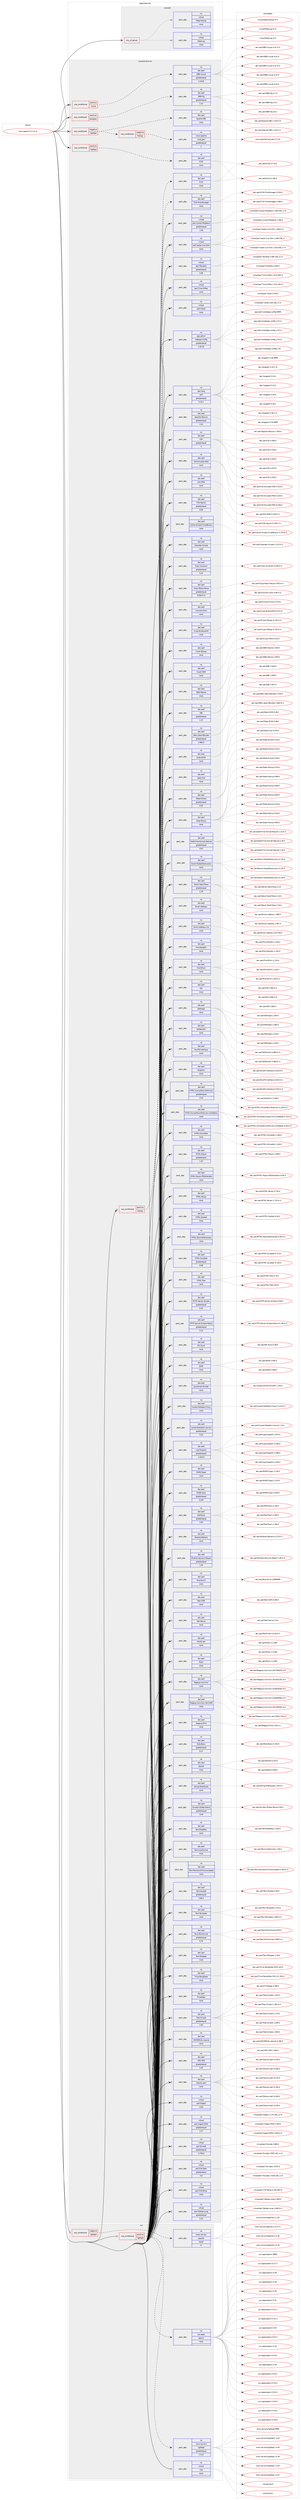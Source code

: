 digraph prolog {

# *************
# Graph options
# *************

newrank=true;
concentrate=true;
compound=true;
graph [rankdir=LR,fontname=Helvetica,fontsize=10,ranksep=1.5];#, ranksep=2.5, nodesep=0.2];
edge  [arrowhead=vee];
node  [fontname=Helvetica,fontsize=10];

# **********
# The ebuild
# **********

subgraph cluster_leftcol {
color=gray;
rank=same;
label=<<i>ebuild</i>>;
id [label="www-apps/rt-4.2.12-r2", color=red, width=4, href="../www-apps/rt-4.2.12-r2.svg"];
}

# ****************
# The dependencies
# ****************

subgraph cluster_midcol {
color=gray;
label=<<i>dependencies</i>>;
subgraph cluster_compile {
fillcolor="#eeeeee";
style=filled;
label=<<i>compile</i>>;
subgraph any8857 {
dependency502251 [label=<<TABLE BORDER="0" CELLBORDER="1" CELLSPACING="0" CELLPADDING="4"><TR><TD CELLPADDING="10">any_of_group</TD></TR></TABLE>>, shape=none, color=red];subgraph pack373394 {
dependency502252 [label=<<TABLE BORDER="0" CELLBORDER="1" CELLSPACING="0" CELLPADDING="4" WIDTH="220"><TR><TD ROWSPAN="6" CELLPADDING="30">pack_dep</TD></TR><TR><TD WIDTH="110">no</TD></TR><TR><TD>virtual</TD></TR><TR><TD>httpd-cgi</TD></TR><TR><TD>none</TD></TR><TR><TD></TD></TR></TABLE>>, shape=none, color=blue];
}
dependency502251:e -> dependency502252:w [weight=20,style="dotted",arrowhead="oinv"];
subgraph pack373395 {
dependency502253 [label=<<TABLE BORDER="0" CELLBORDER="1" CELLSPACING="0" CELLPADDING="4" WIDTH="220"><TR><TD ROWSPAN="6" CELLPADDING="30">pack_dep</TD></TR><TR><TD WIDTH="110">no</TD></TR><TR><TD>virtual</TD></TR><TR><TD>httpd-fastcgi</TD></TR><TR><TD>none</TD></TR><TR><TD></TD></TR></TABLE>>, shape=none, color=blue];
}
dependency502251:e -> dependency502253:w [weight=20,style="dotted",arrowhead="oinv"];
}
id:e -> dependency502251:w [weight=20,style="solid",arrowhead="vee"];
}
subgraph cluster_compileandrun {
fillcolor="#eeeeee";
style=filled;
label=<<i>compile and run</i>>;
subgraph cond119672 {
dependency502254 [label=<<TABLE BORDER="0" CELLBORDER="1" CELLSPACING="0" CELLPADDING="4"><TR><TD ROWSPAN="3" CELLPADDING="10">use_conditional</TD></TR><TR><TD>negative</TD></TR><TR><TD>lighttpd</TD></TR></TABLE>>, shape=none, color=red];
subgraph pack373396 {
dependency502255 [label=<<TABLE BORDER="0" CELLBORDER="1" CELLSPACING="0" CELLPADDING="4" WIDTH="220"><TR><TD ROWSPAN="6" CELLPADDING="30">pack_dep</TD></TR><TR><TD WIDTH="110">no</TD></TR><TR><TD>dev-perl</TD></TR><TR><TD>Apache-DBI</TD></TR><TR><TD>none</TD></TR><TR><TD></TD></TR></TABLE>>, shape=none, color=blue];
}
dependency502254:e -> dependency502255:w [weight=20,style="dashed",arrowhead="vee"];
subgraph cond119673 {
dependency502256 [label=<<TABLE BORDER="0" CELLBORDER="1" CELLSPACING="0" CELLPADDING="4"><TR><TD ROWSPAN="3" CELLPADDING="10">use_conditional</TD></TR><TR><TD>negative</TD></TR><TR><TD>fastcgi</TD></TR></TABLE>>, shape=none, color=red];
subgraph pack373397 {
dependency502257 [label=<<TABLE BORDER="0" CELLBORDER="1" CELLSPACING="0" CELLPADDING="4" WIDTH="220"><TR><TD ROWSPAN="6" CELLPADDING="30">pack_dep</TD></TR><TR><TD WIDTH="110">no</TD></TR><TR><TD>www-apache</TD></TR><TR><TD>mod_perl</TD></TR><TR><TD>greaterequal</TD></TR><TR><TD>2</TD></TR></TABLE>>, shape=none, color=blue];
}
dependency502256:e -> dependency502257:w [weight=20,style="dashed",arrowhead="vee"];
}
dependency502254:e -> dependency502256:w [weight=20,style="dashed",arrowhead="vee"];
}
id:e -> dependency502254:w [weight=20,style="solid",arrowhead="odotvee"];
subgraph cond119674 {
dependency502258 [label=<<TABLE BORDER="0" CELLBORDER="1" CELLSPACING="0" CELLPADDING="4"><TR><TD ROWSPAN="3" CELLPADDING="10">use_conditional</TD></TR><TR><TD>positive</TD></TR><TR><TD>fastcgi</TD></TR></TABLE>>, shape=none, color=red];
subgraph pack373398 {
dependency502259 [label=<<TABLE BORDER="0" CELLBORDER="1" CELLSPACING="0" CELLPADDING="4" WIDTH="220"><TR><TD ROWSPAN="6" CELLPADDING="30">pack_dep</TD></TR><TR><TD WIDTH="110">no</TD></TR><TR><TD>dev-perl</TD></TR><TR><TD>FCGI</TD></TR><TR><TD>none</TD></TR><TR><TD></TD></TR></TABLE>>, shape=none, color=blue];
}
dependency502258:e -> dependency502259:w [weight=20,style="dashed",arrowhead="vee"];
subgraph pack373399 {
dependency502260 [label=<<TABLE BORDER="0" CELLBORDER="1" CELLSPACING="0" CELLPADDING="4" WIDTH="220"><TR><TD ROWSPAN="6" CELLPADDING="30">pack_dep</TD></TR><TR><TD WIDTH="110">no</TD></TR><TR><TD>dev-perl</TD></TR><TR><TD>FCGI-ProcManager</TD></TR><TR><TD>none</TD></TR><TR><TD></TD></TR></TABLE>>, shape=none, color=blue];
}
dependency502258:e -> dependency502260:w [weight=20,style="dashed",arrowhead="vee"];
}
id:e -> dependency502258:w [weight=20,style="solid",arrowhead="odotvee"];
subgraph cond119675 {
dependency502261 [label=<<TABLE BORDER="0" CELLBORDER="1" CELLSPACING="0" CELLPADDING="4"><TR><TD ROWSPAN="3" CELLPADDING="10">use_conditional</TD></TR><TR><TD>positive</TD></TR><TR><TD>lighttpd</TD></TR></TABLE>>, shape=none, color=red];
subgraph pack373400 {
dependency502262 [label=<<TABLE BORDER="0" CELLBORDER="1" CELLSPACING="0" CELLPADDING="4" WIDTH="220"><TR><TD ROWSPAN="6" CELLPADDING="30">pack_dep</TD></TR><TR><TD WIDTH="110">no</TD></TR><TR><TD>dev-perl</TD></TR><TR><TD>FCGI</TD></TR><TR><TD>none</TD></TR><TR><TD></TD></TR></TABLE>>, shape=none, color=blue];
}
dependency502261:e -> dependency502262:w [weight=20,style="dashed",arrowhead="vee"];
}
id:e -> dependency502261:w [weight=20,style="solid",arrowhead="odotvee"];
subgraph cond119676 {
dependency502263 [label=<<TABLE BORDER="0" CELLBORDER="1" CELLSPACING="0" CELLPADDING="4"><TR><TD ROWSPAN="3" CELLPADDING="10">use_conditional</TD></TR><TR><TD>positive</TD></TR><TR><TD>mysql</TD></TR></TABLE>>, shape=none, color=red];
subgraph pack373401 {
dependency502264 [label=<<TABLE BORDER="0" CELLBORDER="1" CELLSPACING="0" CELLPADDING="4" WIDTH="220"><TR><TD ROWSPAN="6" CELLPADDING="30">pack_dep</TD></TR><TR><TD WIDTH="110">no</TD></TR><TR><TD>dev-perl</TD></TR><TR><TD>DBD-mysql</TD></TR><TR><TD>greaterequal</TD></TR><TR><TD>2.1018</TD></TR></TABLE>>, shape=none, color=blue];
}
dependency502263:e -> dependency502264:w [weight=20,style="dashed",arrowhead="vee"];
}
id:e -> dependency502263:w [weight=20,style="solid",arrowhead="odotvee"];
subgraph cond119677 {
dependency502265 [label=<<TABLE BORDER="0" CELLBORDER="1" CELLSPACING="0" CELLPADDING="4"><TR><TD ROWSPAN="3" CELLPADDING="10">use_conditional</TD></TR><TR><TD>positive</TD></TR><TR><TD>postgres</TD></TR></TABLE>>, shape=none, color=red];
subgraph pack373402 {
dependency502266 [label=<<TABLE BORDER="0" CELLBORDER="1" CELLSPACING="0" CELLPADDING="4" WIDTH="220"><TR><TD ROWSPAN="6" CELLPADDING="30">pack_dep</TD></TR><TR><TD WIDTH="110">no</TD></TR><TR><TD>dev-perl</TD></TR><TR><TD>DBD-Pg</TD></TR><TR><TD>greaterequal</TD></TR><TR><TD>1.43</TD></TR></TABLE>>, shape=none, color=blue];
}
dependency502265:e -> dependency502266:w [weight=20,style="dashed",arrowhead="vee"];
}
id:e -> dependency502265:w [weight=20,style="solid",arrowhead="odotvee"];
subgraph pack373403 {
dependency502267 [label=<<TABLE BORDER="0" CELLBORDER="1" CELLSPACING="0" CELLPADDING="4" WIDTH="220"><TR><TD ROWSPAN="6" CELLPADDING="30">pack_dep</TD></TR><TR><TD WIDTH="110">no</TD></TR><TR><TD>app-admin</TD></TR><TR><TD>webapp-config</TD></TR><TR><TD>greaterequal</TD></TR><TR><TD>1.50.15</TD></TR></TABLE>>, shape=none, color=blue];
}
id:e -> dependency502267:w [weight=20,style="solid",arrowhead="odotvee"];
subgraph pack373404 {
dependency502268 [label=<<TABLE BORDER="0" CELLBORDER="1" CELLSPACING="0" CELLPADDING="4" WIDTH="220"><TR><TD ROWSPAN="6" CELLPADDING="30">pack_dep</TD></TR><TR><TD WIDTH="110">no</TD></TR><TR><TD>dev-lang</TD></TR><TR><TD>perl</TD></TR><TR><TD>greaterequal</TD></TR><TR><TD>5.10.1</TD></TR></TABLE>>, shape=none, color=blue];
}
id:e -> dependency502268:w [weight=20,style="solid",arrowhead="odotvee"];
subgraph pack373405 {
dependency502269 [label=<<TABLE BORDER="0" CELLBORDER="1" CELLSPACING="0" CELLPADDING="4" WIDTH="220"><TR><TD ROWSPAN="6" CELLPADDING="30">pack_dep</TD></TR><TR><TD WIDTH="110">no</TD></TR><TR><TD>dev-perl</TD></TR><TR><TD>Apache-Session</TD></TR><TR><TD>greaterequal</TD></TR><TR><TD>1.53</TD></TR></TABLE>>, shape=none, color=blue];
}
id:e -> dependency502269:w [weight=20,style="solid",arrowhead="odotvee"];
subgraph pack373406 {
dependency502270 [label=<<TABLE BORDER="0" CELLBORDER="1" CELLSPACING="0" CELLPADDING="4" WIDTH="220"><TR><TD ROWSPAN="6" CELLPADDING="30">pack_dep</TD></TR><TR><TD WIDTH="110">no</TD></TR><TR><TD>dev-perl</TD></TR><TR><TD>CGI</TD></TR><TR><TD>greaterequal</TD></TR><TR><TD>4</TD></TR></TABLE>>, shape=none, color=blue];
}
id:e -> dependency502270:w [weight=20,style="solid",arrowhead="odotvee"];
subgraph pack373407 {
dependency502271 [label=<<TABLE BORDER="0" CELLBORDER="1" CELLSPACING="0" CELLPADDING="4" WIDTH="220"><TR><TD ROWSPAN="6" CELLPADDING="30">pack_dep</TD></TR><TR><TD WIDTH="110">no</TD></TR><TR><TD>dev-perl</TD></TR><TR><TD>CGI-Emulate-PSGI</TD></TR><TR><TD>none</TD></TR><TR><TD></TD></TR></TABLE>>, shape=none, color=blue];
}
id:e -> dependency502271:w [weight=20,style="solid",arrowhead="odotvee"];
subgraph pack373408 {
dependency502272 [label=<<TABLE BORDER="0" CELLBORDER="1" CELLSPACING="0" CELLPADDING="4" WIDTH="220"><TR><TD ROWSPAN="6" CELLPADDING="30">pack_dep</TD></TR><TR><TD WIDTH="110">no</TD></TR><TR><TD>dev-perl</TD></TR><TR><TD>CGI-PSGI</TD></TR><TR><TD>none</TD></TR><TR><TD></TD></TR></TABLE>>, shape=none, color=blue];
}
id:e -> dependency502272:w [weight=20,style="solid",arrowhead="odotvee"];
subgraph pack373409 {
dependency502273 [label=<<TABLE BORDER="0" CELLBORDER="1" CELLSPACING="0" CELLPADDING="4" WIDTH="220"><TR><TD ROWSPAN="6" CELLPADDING="30">pack_dep</TD></TR><TR><TD WIDTH="110">no</TD></TR><TR><TD>dev-perl</TD></TR><TR><TD>CSS-Squish</TD></TR><TR><TD>greaterequal</TD></TR><TR><TD>0.06</TD></TR></TABLE>>, shape=none, color=blue];
}
id:e -> dependency502273:w [weight=20,style="solid",arrowhead="odotvee"];
subgraph pack373410 {
dependency502274 [label=<<TABLE BORDER="0" CELLBORDER="1" CELLSPACING="0" CELLPADDING="4" WIDTH="220"><TR><TD ROWSPAN="6" CELLPADDING="30">pack_dep</TD></TR><TR><TD WIDTH="110">no</TD></TR><TR><TD>dev-perl</TD></TR><TR><TD>Cache-Simple-TimedExpiry</TD></TR><TR><TD>none</TD></TR><TR><TD></TD></TR></TABLE>>, shape=none, color=blue];
}
id:e -> dependency502274:w [weight=20,style="solid",arrowhead="odotvee"];
subgraph pack373411 {
dependency502275 [label=<<TABLE BORDER="0" CELLBORDER="1" CELLSPACING="0" CELLPADDING="4" WIDTH="220"><TR><TD ROWSPAN="6" CELLPADDING="30">pack_dep</TD></TR><TR><TD WIDTH="110">no</TD></TR><TR><TD>dev-perl</TD></TR><TR><TD>Calendar-Simple</TD></TR><TR><TD>none</TD></TR><TR><TD></TD></TR></TABLE>>, shape=none, color=blue];
}
id:e -> dependency502275:w [weight=20,style="solid",arrowhead="odotvee"];
subgraph pack373412 {
dependency502276 [label=<<TABLE BORDER="0" CELLBORDER="1" CELLSPACING="0" CELLPADDING="4" WIDTH="220"><TR><TD ROWSPAN="6" CELLPADDING="30">pack_dep</TD></TR><TR><TD WIDTH="110">no</TD></TR><TR><TD>dev-perl</TD></TR><TR><TD>Class-Accessor</TD></TR><TR><TD>greaterequal</TD></TR><TR><TD>0.34</TD></TR></TABLE>>, shape=none, color=blue];
}
id:e -> dependency502276:w [weight=20,style="solid",arrowhead="odotvee"];
subgraph pack373413 {
dependency502277 [label=<<TABLE BORDER="0" CELLBORDER="1" CELLSPACING="0" CELLPADDING="4" WIDTH="220"><TR><TD ROWSPAN="6" CELLPADDING="30">pack_dep</TD></TR><TR><TD WIDTH="110">no</TD></TR><TR><TD>dev-perl</TD></TR><TR><TD>Class-ReturnValue</TD></TR><TR><TD>greaterequal</TD></TR><TR><TD>0.550.0-r1</TD></TR></TABLE>>, shape=none, color=blue];
}
id:e -> dependency502277:w [weight=20,style="solid",arrowhead="odotvee"];
subgraph pack373414 {
dependency502278 [label=<<TABLE BORDER="0" CELLBORDER="1" CELLSPACING="0" CELLPADDING="4" WIDTH="220"><TR><TD ROWSPAN="6" CELLPADDING="30">pack_dep</TD></TR><TR><TD WIDTH="110">no</TD></TR><TR><TD>dev-perl</TD></TR><TR><TD>Convert-Color</TD></TR><TR><TD>none</TD></TR><TR><TD></TD></TR></TABLE>>, shape=none, color=blue];
}
id:e -> dependency502278:w [weight=20,style="solid",arrowhead="odotvee"];
subgraph pack373415 {
dependency502279 [label=<<TABLE BORDER="0" CELLBORDER="1" CELLSPACING="0" CELLPADDING="4" WIDTH="220"><TR><TD ROWSPAN="6" CELLPADDING="30">pack_dep</TD></TR><TR><TD WIDTH="110">no</TD></TR><TR><TD>dev-perl</TD></TR><TR><TD>Crypt-Eksblowfish</TD></TR><TR><TD>none</TD></TR><TR><TD></TD></TR></TABLE>>, shape=none, color=blue];
}
id:e -> dependency502279:w [weight=20,style="solid",arrowhead="odotvee"];
subgraph pack373416 {
dependency502280 [label=<<TABLE BORDER="0" CELLBORDER="1" CELLSPACING="0" CELLPADDING="4" WIDTH="220"><TR><TD ROWSPAN="6" CELLPADDING="30">pack_dep</TD></TR><TR><TD WIDTH="110">no</TD></TR><TR><TD>dev-perl</TD></TR><TR><TD>Crypt-SSLeay</TD></TR><TR><TD>none</TD></TR><TR><TD></TD></TR></TABLE>>, shape=none, color=blue];
}
id:e -> dependency502280:w [weight=20,style="solid",arrowhead="odotvee"];
subgraph pack373417 {
dependency502281 [label=<<TABLE BORDER="0" CELLBORDER="1" CELLSPACING="0" CELLPADDING="4" WIDTH="220"><TR><TD ROWSPAN="6" CELLPADDING="30">pack_dep</TD></TR><TR><TD WIDTH="110">no</TD></TR><TR><TD>dev-perl</TD></TR><TR><TD>Crypt-X509</TD></TR><TR><TD>none</TD></TR><TR><TD></TD></TR></TABLE>>, shape=none, color=blue];
}
id:e -> dependency502281:w [weight=20,style="solid",arrowhead="odotvee"];
subgraph pack373418 {
dependency502282 [label=<<TABLE BORDER="0" CELLBORDER="1" CELLSPACING="0" CELLPADDING="4" WIDTH="220"><TR><TD ROWSPAN="6" CELLPADDING="30">pack_dep</TD></TR><TR><TD WIDTH="110">no</TD></TR><TR><TD>dev-perl</TD></TR><TR><TD>DBD-SQLite</TD></TR><TR><TD>none</TD></TR><TR><TD></TD></TR></TABLE>>, shape=none, color=blue];
}
id:e -> dependency502282:w [weight=20,style="solid",arrowhead="odotvee"];
subgraph pack373419 {
dependency502283 [label=<<TABLE BORDER="0" CELLBORDER="1" CELLSPACING="0" CELLPADDING="4" WIDTH="220"><TR><TD ROWSPAN="6" CELLPADDING="30">pack_dep</TD></TR><TR><TD WIDTH="110">no</TD></TR><TR><TD>dev-perl</TD></TR><TR><TD>DBI</TD></TR><TR><TD>greaterequal</TD></TR><TR><TD>1.37</TD></TR></TABLE>>, shape=none, color=blue];
}
id:e -> dependency502283:w [weight=20,style="solid",arrowhead="odotvee"];
subgraph pack373420 {
dependency502284 [label=<<TABLE BORDER="0" CELLBORDER="1" CELLSPACING="0" CELLPADDING="4" WIDTH="220"><TR><TD ROWSPAN="6" CELLPADDING="30">pack_dep</TD></TR><TR><TD WIDTH="110">no</TD></TR><TR><TD>dev-perl</TD></TR><TR><TD>DBIx-SearchBuilder</TD></TR><TR><TD>greaterequal</TD></TR><TR><TD>1.660.0</TD></TR></TABLE>>, shape=none, color=blue];
}
id:e -> dependency502284:w [weight=20,style="solid",arrowhead="odotvee"];
subgraph pack373421 {
dependency502285 [label=<<TABLE BORDER="0" CELLBORDER="1" CELLSPACING="0" CELLPADDING="4" WIDTH="220"><TR><TD ROWSPAN="6" CELLPADDING="30">pack_dep</TD></TR><TR><TD WIDTH="110">no</TD></TR><TR><TD>dev-perl</TD></TR><TR><TD>Data-GUID</TD></TR><TR><TD>none</TD></TR><TR><TD></TD></TR></TABLE>>, shape=none, color=blue];
}
id:e -> dependency502285:w [weight=20,style="solid",arrowhead="odotvee"];
subgraph pack373422 {
dependency502286 [label=<<TABLE BORDER="0" CELLBORDER="1" CELLSPACING="0" CELLPADDING="4" WIDTH="220"><TR><TD ROWSPAN="6" CELLPADDING="30">pack_dep</TD></TR><TR><TD WIDTH="110">no</TD></TR><TR><TD>dev-perl</TD></TR><TR><TD>Data-ICal</TD></TR><TR><TD>none</TD></TR><TR><TD></TD></TR></TABLE>>, shape=none, color=blue];
}
id:e -> dependency502286:w [weight=20,style="solid",arrowhead="odotvee"];
subgraph pack373423 {
dependency502287 [label=<<TABLE BORDER="0" CELLBORDER="1" CELLSPACING="0" CELLPADDING="4" WIDTH="220"><TR><TD ROWSPAN="6" CELLPADDING="30">pack_dep</TD></TR><TR><TD WIDTH="110">no</TD></TR><TR><TD>dev-perl</TD></TR><TR><TD>Date-Extract</TD></TR><TR><TD>greaterequal</TD></TR><TR><TD>0.02</TD></TR></TABLE>>, shape=none, color=blue];
}
id:e -> dependency502287:w [weight=20,style="solid",arrowhead="odotvee"];
subgraph pack373424 {
dependency502288 [label=<<TABLE BORDER="0" CELLBORDER="1" CELLSPACING="0" CELLPADDING="4" WIDTH="220"><TR><TD ROWSPAN="6" CELLPADDING="30">pack_dep</TD></TR><TR><TD WIDTH="110">no</TD></TR><TR><TD>dev-perl</TD></TR><TR><TD>Date-Manip</TD></TR><TR><TD>none</TD></TR><TR><TD></TD></TR></TABLE>>, shape=none, color=blue];
}
id:e -> dependency502288:w [weight=20,style="solid",arrowhead="odotvee"];
subgraph pack373425 {
dependency502289 [label=<<TABLE BORDER="0" CELLBORDER="1" CELLSPACING="0" CELLPADDING="4" WIDTH="220"><TR><TD ROWSPAN="6" CELLPADDING="30">pack_dep</TD></TR><TR><TD WIDTH="110">no</TD></TR><TR><TD>dev-perl</TD></TR><TR><TD>DateTime-Format-Natural</TD></TR><TR><TD>greaterequal</TD></TR><TR><TD>0.67</TD></TR></TABLE>>, shape=none, color=blue];
}
id:e -> dependency502289:w [weight=20,style="solid",arrowhead="odotvee"];
subgraph pack373426 {
dependency502290 [label=<<TABLE BORDER="0" CELLBORDER="1" CELLSPACING="0" CELLPADDING="4" WIDTH="220"><TR><TD ROWSPAN="6" CELLPADDING="30">pack_dep</TD></TR><TR><TD WIDTH="110">no</TD></TR><TR><TD>dev-perl</TD></TR><TR><TD>Devel-GlobalDestruction</TD></TR><TR><TD>none</TD></TR><TR><TD></TD></TR></TABLE>>, shape=none, color=blue];
}
id:e -> dependency502290:w [weight=20,style="solid",arrowhead="odotvee"];
subgraph pack373427 {
dependency502291 [label=<<TABLE BORDER="0" CELLBORDER="1" CELLSPACING="0" CELLPADDING="4" WIDTH="220"><TR><TD ROWSPAN="6" CELLPADDING="30">pack_dep</TD></TR><TR><TD WIDTH="110">no</TD></TR><TR><TD>dev-perl</TD></TR><TR><TD>Devel-StackTrace</TD></TR><TR><TD>greaterequal</TD></TR><TR><TD>1.19</TD></TR></TABLE>>, shape=none, color=blue];
}
id:e -> dependency502291:w [weight=20,style="solid",arrowhead="odotvee"];
subgraph pack373428 {
dependency502292 [label=<<TABLE BORDER="0" CELLBORDER="1" CELLSPACING="0" CELLPADDING="4" WIDTH="220"><TR><TD ROWSPAN="6" CELLPADDING="30">pack_dep</TD></TR><TR><TD WIDTH="110">no</TD></TR><TR><TD>dev-perl</TD></TR><TR><TD>Email-Address</TD></TR><TR><TD>none</TD></TR><TR><TD></TD></TR></TABLE>>, shape=none, color=blue];
}
id:e -> dependency502292:w [weight=20,style="solid",arrowhead="odotvee"];
subgraph pack373429 {
dependency502293 [label=<<TABLE BORDER="0" CELLBORDER="1" CELLSPACING="0" CELLPADDING="4" WIDTH="220"><TR><TD ROWSPAN="6" CELLPADDING="30">pack_dep</TD></TR><TR><TD WIDTH="110">no</TD></TR><TR><TD>dev-perl</TD></TR><TR><TD>Email-Address-List</TD></TR><TR><TD>none</TD></TR><TR><TD></TD></TR></TABLE>>, shape=none, color=blue];
}
id:e -> dependency502293:w [weight=20,style="solid",arrowhead="odotvee"];
subgraph pack373430 {
dependency502294 [label=<<TABLE BORDER="0" CELLBORDER="1" CELLSPACING="0" CELLPADDING="4" WIDTH="220"><TR><TD ROWSPAN="6" CELLPADDING="30">pack_dep</TD></TR><TR><TD WIDTH="110">no</TD></TR><TR><TD>dev-perl</TD></TR><TR><TD>File-ShareDir</TD></TR><TR><TD>none</TD></TR><TR><TD></TD></TR></TABLE>>, shape=none, color=blue];
}
id:e -> dependency502294:w [weight=20,style="solid",arrowhead="odotvee"];
subgraph pack373431 {
dependency502295 [label=<<TABLE BORDER="0" CELLBORDER="1" CELLSPACING="0" CELLPADDING="4" WIDTH="220"><TR><TD ROWSPAN="6" CELLPADDING="30">pack_dep</TD></TR><TR><TD WIDTH="110">no</TD></TR><TR><TD>dev-perl</TD></TR><TR><TD>File-Which</TD></TR><TR><TD>none</TD></TR><TR><TD></TD></TR></TABLE>>, shape=none, color=blue];
}
id:e -> dependency502295:w [weight=20,style="solid",arrowhead="odotvee"];
subgraph pack373432 {
dependency502296 [label=<<TABLE BORDER="0" CELLBORDER="1" CELLSPACING="0" CELLPADDING="4" WIDTH="220"><TR><TD ROWSPAN="6" CELLPADDING="30">pack_dep</TD></TR><TR><TD WIDTH="110">no</TD></TR><TR><TD>dev-perl</TD></TR><TR><TD>GD</TD></TR><TR><TD>none</TD></TR><TR><TD></TD></TR></TABLE>>, shape=none, color=blue];
}
id:e -> dependency502296:w [weight=20,style="solid",arrowhead="odotvee"];
subgraph pack373433 {
dependency502297 [label=<<TABLE BORDER="0" CELLBORDER="1" CELLSPACING="0" CELLPADDING="4" WIDTH="220"><TR><TD ROWSPAN="6" CELLPADDING="30">pack_dep</TD></TR><TR><TD WIDTH="110">no</TD></TR><TR><TD>dev-perl</TD></TR><TR><TD>GDGraph</TD></TR><TR><TD>none</TD></TR><TR><TD></TD></TR></TABLE>>, shape=none, color=blue];
}
id:e -> dependency502297:w [weight=20,style="solid",arrowhead="odotvee"];
subgraph pack373434 {
dependency502298 [label=<<TABLE BORDER="0" CELLBORDER="1" CELLSPACING="0" CELLPADDING="4" WIDTH="220"><TR><TD ROWSPAN="6" CELLPADDING="30">pack_dep</TD></TR><TR><TD WIDTH="110">no</TD></TR><TR><TD>dev-perl</TD></TR><TR><TD>GDTextUtil</TD></TR><TR><TD>none</TD></TR><TR><TD></TD></TR></TABLE>>, shape=none, color=blue];
}
id:e -> dependency502298:w [weight=20,style="solid",arrowhead="odotvee"];
subgraph pack373435 {
dependency502299 [label=<<TABLE BORDER="0" CELLBORDER="1" CELLSPACING="0" CELLPADDING="4" WIDTH="220"><TR><TD ROWSPAN="6" CELLPADDING="30">pack_dep</TD></TR><TR><TD WIDTH="110">no</TD></TR><TR><TD>dev-perl</TD></TR><TR><TD>GnuPG-Interface</TD></TR><TR><TD>none</TD></TR><TR><TD></TD></TR></TABLE>>, shape=none, color=blue];
}
id:e -> dependency502299:w [weight=20,style="solid",arrowhead="odotvee"];
subgraph pack373436 {
dependency502300 [label=<<TABLE BORDER="0" CELLBORDER="1" CELLSPACING="0" CELLPADDING="4" WIDTH="220"><TR><TD ROWSPAN="6" CELLPADDING="30">pack_dep</TD></TR><TR><TD WIDTH="110">no</TD></TR><TR><TD>dev-perl</TD></TR><TR><TD>GraphViz</TD></TR><TR><TD>none</TD></TR><TR><TD></TD></TR></TABLE>>, shape=none, color=blue];
}
id:e -> dependency502300:w [weight=20,style="solid",arrowhead="odotvee"];
subgraph pack373437 {
dependency502301 [label=<<TABLE BORDER="0" CELLBORDER="1" CELLSPACING="0" CELLPADDING="4" WIDTH="220"><TR><TD ROWSPAN="6" CELLPADDING="30">pack_dep</TD></TR><TR><TD WIDTH="110">no</TD></TR><TR><TD>dev-perl</TD></TR><TR><TD>HTML-FormatText-WithLinks</TD></TR><TR><TD>greaterequal</TD></TR><TR><TD>0.14</TD></TR></TABLE>>, shape=none, color=blue];
}
id:e -> dependency502301:w [weight=20,style="solid",arrowhead="odotvee"];
subgraph pack373438 {
dependency502302 [label=<<TABLE BORDER="0" CELLBORDER="1" CELLSPACING="0" CELLPADDING="4" WIDTH="220"><TR><TD ROWSPAN="6" CELLPADDING="30">pack_dep</TD></TR><TR><TD WIDTH="110">no</TD></TR><TR><TD>dev-perl</TD></TR><TR><TD>HTML-FormatText-WithLinks-AndTables</TD></TR><TR><TD>none</TD></TR><TR><TD></TD></TR></TABLE>>, shape=none, color=blue];
}
id:e -> dependency502302:w [weight=20,style="solid",arrowhead="odotvee"];
subgraph pack373439 {
dependency502303 [label=<<TABLE BORDER="0" CELLBORDER="1" CELLSPACING="0" CELLPADDING="4" WIDTH="220"><TR><TD ROWSPAN="6" CELLPADDING="30">pack_dep</TD></TR><TR><TD WIDTH="110">no</TD></TR><TR><TD>dev-perl</TD></TR><TR><TD>HTML-Formatter</TD></TR><TR><TD>none</TD></TR><TR><TD></TD></TR></TABLE>>, shape=none, color=blue];
}
id:e -> dependency502303:w [weight=20,style="solid",arrowhead="odotvee"];
subgraph pack373440 {
dependency502304 [label=<<TABLE BORDER="0" CELLBORDER="1" CELLSPACING="0" CELLPADDING="4" WIDTH="220"><TR><TD ROWSPAN="6" CELLPADDING="30">pack_dep</TD></TR><TR><TD WIDTH="110">no</TD></TR><TR><TD>dev-perl</TD></TR><TR><TD>HTML-Mason</TD></TR><TR><TD>greaterequal</TD></TR><TR><TD>1.43</TD></TR></TABLE>>, shape=none, color=blue];
}
id:e -> dependency502304:w [weight=20,style="solid",arrowhead="odotvee"];
subgraph pack373441 {
dependency502305 [label=<<TABLE BORDER="0" CELLBORDER="1" CELLSPACING="0" CELLPADDING="4" WIDTH="220"><TR><TD ROWSPAN="6" CELLPADDING="30">pack_dep</TD></TR><TR><TD WIDTH="110">no</TD></TR><TR><TD>dev-perl</TD></TR><TR><TD>HTML-Mason-PSGIHandler</TD></TR><TR><TD>none</TD></TR><TR><TD></TD></TR></TABLE>>, shape=none, color=blue];
}
id:e -> dependency502305:w [weight=20,style="solid",arrowhead="odotvee"];
subgraph pack373442 {
dependency502306 [label=<<TABLE BORDER="0" CELLBORDER="1" CELLSPACING="0" CELLPADDING="4" WIDTH="220"><TR><TD ROWSPAN="6" CELLPADDING="30">pack_dep</TD></TR><TR><TD WIDTH="110">no</TD></TR><TR><TD>dev-perl</TD></TR><TR><TD>HTML-Parser</TD></TR><TR><TD>none</TD></TR><TR><TD></TD></TR></TABLE>>, shape=none, color=blue];
}
id:e -> dependency502306:w [weight=20,style="solid",arrowhead="odotvee"];
subgraph pack373443 {
dependency502307 [label=<<TABLE BORDER="0" CELLBORDER="1" CELLSPACING="0" CELLPADDING="4" WIDTH="220"><TR><TD ROWSPAN="6" CELLPADDING="30">pack_dep</TD></TR><TR><TD WIDTH="110">no</TD></TR><TR><TD>dev-perl</TD></TR><TR><TD>HTML-Quoted</TD></TR><TR><TD>none</TD></TR><TR><TD></TD></TR></TABLE>>, shape=none, color=blue];
}
id:e -> dependency502307:w [weight=20,style="solid",arrowhead="odotvee"];
subgraph pack373444 {
dependency502308 [label=<<TABLE BORDER="0" CELLBORDER="1" CELLSPACING="0" CELLPADDING="4" WIDTH="220"><TR><TD ROWSPAN="6" CELLPADDING="30">pack_dep</TD></TR><TR><TD WIDTH="110">no</TD></TR><TR><TD>dev-perl</TD></TR><TR><TD>HTML-RewriteAttributes</TD></TR><TR><TD>none</TD></TR><TR><TD></TD></TR></TABLE>>, shape=none, color=blue];
}
id:e -> dependency502308:w [weight=20,style="solid",arrowhead="odotvee"];
subgraph pack373445 {
dependency502309 [label=<<TABLE BORDER="0" CELLBORDER="1" CELLSPACING="0" CELLPADDING="4" WIDTH="220"><TR><TD ROWSPAN="6" CELLPADDING="30">pack_dep</TD></TR><TR><TD WIDTH="110">no</TD></TR><TR><TD>dev-perl</TD></TR><TR><TD>HTML-Scrubber</TD></TR><TR><TD>greaterequal</TD></TR><TR><TD>0.08</TD></TR></TABLE>>, shape=none, color=blue];
}
id:e -> dependency502309:w [weight=20,style="solid",arrowhead="odotvee"];
subgraph pack373446 {
dependency502310 [label=<<TABLE BORDER="0" CELLBORDER="1" CELLSPACING="0" CELLPADDING="4" WIDTH="220"><TR><TD ROWSPAN="6" CELLPADDING="30">pack_dep</TD></TR><TR><TD WIDTH="110">no</TD></TR><TR><TD>dev-perl</TD></TR><TR><TD>HTML-Tree</TD></TR><TR><TD>none</TD></TR><TR><TD></TD></TR></TABLE>>, shape=none, color=blue];
}
id:e -> dependency502310:w [weight=20,style="solid",arrowhead="odotvee"];
subgraph pack373447 {
dependency502311 [label=<<TABLE BORDER="0" CELLBORDER="1" CELLSPACING="0" CELLPADDING="4" WIDTH="220"><TR><TD ROWSPAN="6" CELLPADDING="30">pack_dep</TD></TR><TR><TD WIDTH="110">no</TD></TR><TR><TD>dev-perl</TD></TR><TR><TD>HTTP-Server-Simple</TD></TR><TR><TD>greaterequal</TD></TR><TR><TD>0.34</TD></TR></TABLE>>, shape=none, color=blue];
}
id:e -> dependency502311:w [weight=20,style="solid",arrowhead="odotvee"];
subgraph pack373448 {
dependency502312 [label=<<TABLE BORDER="0" CELLBORDER="1" CELLSPACING="0" CELLPADDING="4" WIDTH="220"><TR><TD ROWSPAN="6" CELLPADDING="30">pack_dep</TD></TR><TR><TD WIDTH="110">no</TD></TR><TR><TD>dev-perl</TD></TR><TR><TD>HTTP-Server-Simple-Mason</TD></TR><TR><TD>greaterequal</TD></TR><TR><TD>0.14</TD></TR></TABLE>>, shape=none, color=blue];
}
id:e -> dependency502312:w [weight=20,style="solid",arrowhead="odotvee"];
subgraph pack373449 {
dependency502313 [label=<<TABLE BORDER="0" CELLBORDER="1" CELLSPACING="0" CELLPADDING="4" WIDTH="220"><TR><TD ROWSPAN="6" CELLPADDING="30">pack_dep</TD></TR><TR><TD WIDTH="110">no</TD></TR><TR><TD>dev-perl</TD></TR><TR><TD>IPC-Run3</TD></TR><TR><TD>none</TD></TR><TR><TD></TD></TR></TABLE>>, shape=none, color=blue];
}
id:e -> dependency502313:w [weight=20,style="solid",arrowhead="odotvee"];
subgraph pack373450 {
dependency502314 [label=<<TABLE BORDER="0" CELLBORDER="1" CELLSPACING="0" CELLPADDING="4" WIDTH="220"><TR><TD ROWSPAN="6" CELLPADDING="30">pack_dep</TD></TR><TR><TD WIDTH="110">no</TD></TR><TR><TD>dev-perl</TD></TR><TR><TD>JSON</TD></TR><TR><TD>none</TD></TR><TR><TD></TD></TR></TABLE>>, shape=none, color=blue];
}
id:e -> dependency502314:w [weight=20,style="solid",arrowhead="odotvee"];
subgraph pack373451 {
dependency502315 [label=<<TABLE BORDER="0" CELLBORDER="1" CELLSPACING="0" CELLPADDING="4" WIDTH="220"><TR><TD ROWSPAN="6" CELLPADDING="30">pack_dep</TD></TR><TR><TD WIDTH="110">no</TD></TR><TR><TD>dev-perl</TD></TR><TR><TD>JavaScript-Minifier</TD></TR><TR><TD>none</TD></TR><TR><TD></TD></TR></TABLE>>, shape=none, color=blue];
}
id:e -> dependency502315:w [weight=20,style="solid",arrowhead="odotvee"];
subgraph pack373452 {
dependency502316 [label=<<TABLE BORDER="0" CELLBORDER="1" CELLSPACING="0" CELLPADDING="4" WIDTH="220"><TR><TD ROWSPAN="6" CELLPADDING="30">pack_dep</TD></TR><TR><TD WIDTH="110">no</TD></TR><TR><TD>dev-perl</TD></TR><TR><TD>Locale-Maketext-Fuzzy</TD></TR><TR><TD>none</TD></TR><TR><TD></TD></TR></TABLE>>, shape=none, color=blue];
}
id:e -> dependency502316:w [weight=20,style="solid",arrowhead="odotvee"];
subgraph pack373453 {
dependency502317 [label=<<TABLE BORDER="0" CELLBORDER="1" CELLSPACING="0" CELLPADDING="4" WIDTH="220"><TR><TD ROWSPAN="6" CELLPADDING="30">pack_dep</TD></TR><TR><TD WIDTH="110">no</TD></TR><TR><TD>dev-perl</TD></TR><TR><TD>Locale-Maketext-Lexicon</TD></TR><TR><TD>greaterequal</TD></TR><TR><TD>0.32</TD></TR></TABLE>>, shape=none, color=blue];
}
id:e -> dependency502317:w [weight=20,style="solid",arrowhead="odotvee"];
subgraph pack373454 {
dependency502318 [label=<<TABLE BORDER="0" CELLBORDER="1" CELLSPACING="0" CELLPADDING="4" WIDTH="220"><TR><TD ROWSPAN="6" CELLPADDING="30">pack_dep</TD></TR><TR><TD WIDTH="110">no</TD></TR><TR><TD>dev-perl</TD></TR><TR><TD>Log-Dispatch</TD></TR><TR><TD>greaterequal</TD></TR><TR><TD>2.410.0</TD></TR></TABLE>>, shape=none, color=blue];
}
id:e -> dependency502318:w [weight=20,style="solid",arrowhead="odotvee"];
subgraph pack373455 {
dependency502319 [label=<<TABLE BORDER="0" CELLBORDER="1" CELLSPACING="0" CELLPADDING="4" WIDTH="220"><TR><TD ROWSPAN="6" CELLPADDING="30">pack_dep</TD></TR><TR><TD WIDTH="110">no</TD></TR><TR><TD>dev-perl</TD></TR><TR><TD>MIME-Types</TD></TR><TR><TD>none</TD></TR><TR><TD></TD></TR></TABLE>>, shape=none, color=blue];
}
id:e -> dependency502319:w [weight=20,style="solid",arrowhead="odotvee"];
subgraph pack373456 {
dependency502320 [label=<<TABLE BORDER="0" CELLBORDER="1" CELLSPACING="0" CELLPADDING="4" WIDTH="220"><TR><TD ROWSPAN="6" CELLPADDING="30">pack_dep</TD></TR><TR><TD WIDTH="110">no</TD></TR><TR><TD>dev-perl</TD></TR><TR><TD>MIME-tools</TD></TR><TR><TD>greaterequal</TD></TR><TR><TD>5.425</TD></TR></TABLE>>, shape=none, color=blue];
}
id:e -> dependency502320:w [weight=20,style="solid",arrowhead="odotvee"];
subgraph pack373457 {
dependency502321 [label=<<TABLE BORDER="0" CELLBORDER="1" CELLSPACING="0" CELLPADDING="4" WIDTH="220"><TR><TD ROWSPAN="6" CELLPADDING="30">pack_dep</TD></TR><TR><TD WIDTH="110">no</TD></TR><TR><TD>dev-perl</TD></TR><TR><TD>MailTools</TD></TR><TR><TD>greaterequal</TD></TR><TR><TD>1.60</TD></TR></TABLE>>, shape=none, color=blue];
}
id:e -> dependency502321:w [weight=20,style="solid",arrowhead="odotvee"];
subgraph pack373458 {
dependency502322 [label=<<TABLE BORDER="0" CELLBORDER="1" CELLSPACING="0" CELLPADDING="4" WIDTH="220"><TR><TD ROWSPAN="6" CELLPADDING="30">pack_dep</TD></TR><TR><TD WIDTH="110">no</TD></TR><TR><TD>dev-perl</TD></TR><TR><TD>Module-Refresh</TD></TR><TR><TD>none</TD></TR><TR><TD></TD></TR></TABLE>>, shape=none, color=blue];
}
id:e -> dependency502322:w [weight=20,style="solid",arrowhead="odotvee"];
subgraph pack373459 {
dependency502323 [label=<<TABLE BORDER="0" CELLBORDER="1" CELLSPACING="0" CELLPADDING="4" WIDTH="220"><TR><TD ROWSPAN="6" CELLPADDING="30">pack_dep</TD></TR><TR><TD WIDTH="110">no</TD></TR><TR><TD>dev-perl</TD></TR><TR><TD>Module-Versions-Report</TD></TR><TR><TD>greaterequal</TD></TR><TR><TD>1.05</TD></TR></TABLE>>, shape=none, color=blue];
}
id:e -> dependency502323:w [weight=20,style="solid",arrowhead="odotvee"];
subgraph pack373460 {
dependency502324 [label=<<TABLE BORDER="0" CELLBORDER="1" CELLSPACING="0" CELLPADDING="4" WIDTH="220"><TR><TD ROWSPAN="6" CELLPADDING="30">pack_dep</TD></TR><TR><TD WIDTH="110">no</TD></TR><TR><TD>dev-perl</TD></TR><TR><TD>Mozilla-CA</TD></TR><TR><TD>none</TD></TR><TR><TD></TD></TR></TABLE>>, shape=none, color=blue];
}
id:e -> dependency502324:w [weight=20,style="solid",arrowhead="odotvee"];
subgraph pack373461 {
dependency502325 [label=<<TABLE BORDER="0" CELLBORDER="1" CELLSPACING="0" CELLPADDING="4" WIDTH="220"><TR><TD ROWSPAN="6" CELLPADDING="30">pack_dep</TD></TR><TR><TD WIDTH="110">no</TD></TR><TR><TD>dev-perl</TD></TR><TR><TD>Net-CIDR</TD></TR><TR><TD>none</TD></TR><TR><TD></TD></TR></TABLE>>, shape=none, color=blue];
}
id:e -> dependency502325:w [weight=20,style="solid",arrowhead="odotvee"];
subgraph pack373462 {
dependency502326 [label=<<TABLE BORDER="0" CELLBORDER="1" CELLSPACING="0" CELLPADDING="4" WIDTH="220"><TR><TD ROWSPAN="6" CELLPADDING="30">pack_dep</TD></TR><TR><TD WIDTH="110">no</TD></TR><TR><TD>dev-perl</TD></TR><TR><TD>Net-Server</TD></TR><TR><TD>none</TD></TR><TR><TD></TD></TR></TABLE>>, shape=none, color=blue];
}
id:e -> dependency502326:w [weight=20,style="solid",arrowhead="odotvee"];
subgraph pack373463 {
dependency502327 [label=<<TABLE BORDER="0" CELLBORDER="1" CELLSPACING="0" CELLPADDING="4" WIDTH="220"><TR><TD ROWSPAN="6" CELLPADDING="30">pack_dep</TD></TR><TR><TD WIDTH="110">no</TD></TR><TR><TD>dev-perl</TD></TR><TR><TD>PerlIO-eol</TD></TR><TR><TD>none</TD></TR><TR><TD></TD></TR></TABLE>>, shape=none, color=blue];
}
id:e -> dependency502327:w [weight=20,style="solid",arrowhead="odotvee"];
subgraph pack373464 {
dependency502328 [label=<<TABLE BORDER="0" CELLBORDER="1" CELLSPACING="0" CELLPADDING="4" WIDTH="220"><TR><TD ROWSPAN="6" CELLPADDING="30">pack_dep</TD></TR><TR><TD WIDTH="110">no</TD></TR><TR><TD>dev-perl</TD></TR><TR><TD>Plack</TD></TR><TR><TD>none</TD></TR><TR><TD></TD></TR></TABLE>>, shape=none, color=blue];
}
id:e -> dependency502328:w [weight=20,style="solid",arrowhead="odotvee"];
subgraph pack373465 {
dependency502329 [label=<<TABLE BORDER="0" CELLBORDER="1" CELLSPACING="0" CELLPADDING="4" WIDTH="220"><TR><TD ROWSPAN="6" CELLPADDING="30">pack_dep</TD></TR><TR><TD WIDTH="110">no</TD></TR><TR><TD>dev-perl</TD></TR><TR><TD>Regexp-Common</TD></TR><TR><TD>none</TD></TR><TR><TD></TD></TR></TABLE>>, shape=none, color=blue];
}
id:e -> dependency502329:w [weight=20,style="solid",arrowhead="odotvee"];
subgraph pack373466 {
dependency502330 [label=<<TABLE BORDER="0" CELLBORDER="1" CELLSPACING="0" CELLPADDING="4" WIDTH="220"><TR><TD ROWSPAN="6" CELLPADDING="30">pack_dep</TD></TR><TR><TD WIDTH="110">no</TD></TR><TR><TD>dev-perl</TD></TR><TR><TD>Regexp-Common-net-CIDR</TD></TR><TR><TD>none</TD></TR><TR><TD></TD></TR></TABLE>>, shape=none, color=blue];
}
id:e -> dependency502330:w [weight=20,style="solid",arrowhead="odotvee"];
subgraph pack373467 {
dependency502331 [label=<<TABLE BORDER="0" CELLBORDER="1" CELLSPACING="0" CELLPADDING="4" WIDTH="220"><TR><TD ROWSPAN="6" CELLPADDING="30">pack_dep</TD></TR><TR><TD WIDTH="110">no</TD></TR><TR><TD>dev-perl</TD></TR><TR><TD>Regexp-IPv6</TD></TR><TR><TD>none</TD></TR><TR><TD></TD></TR></TABLE>>, shape=none, color=blue];
}
id:e -> dependency502331:w [weight=20,style="solid",arrowhead="odotvee"];
subgraph pack373468 {
dependency502332 [label=<<TABLE BORDER="0" CELLBORDER="1" CELLSPACING="0" CELLPADDING="4" WIDTH="220"><TR><TD ROWSPAN="6" CELLPADDING="30">pack_dep</TD></TR><TR><TD WIDTH="110">no</TD></TR><TR><TD>dev-perl</TD></TR><TR><TD>Role-Basic</TD></TR><TR><TD>greaterequal</TD></TR><TR><TD>0.12</TD></TR></TABLE>>, shape=none, color=blue];
}
id:e -> dependency502332:w [weight=20,style="solid",arrowhead="odotvee"];
subgraph pack373469 {
dependency502333 [label=<<TABLE BORDER="0" CELLBORDER="1" CELLSPACING="0" CELLPADDING="4" WIDTH="220"><TR><TD ROWSPAN="6" CELLPADDING="30">pack_dep</TD></TR><TR><TD WIDTH="110">no</TD></TR><TR><TD>dev-perl</TD></TR><TR><TD>Starlet</TD></TR><TR><TD>none</TD></TR><TR><TD></TD></TR></TABLE>>, shape=none, color=blue];
}
id:e -> dependency502333:w [weight=20,style="solid",arrowhead="odotvee"];
subgraph pack373470 {
dependency502334 [label=<<TABLE BORDER="0" CELLBORDER="1" CELLSPACING="0" CELLPADDING="4" WIDTH="220"><TR><TD ROWSPAN="6" CELLPADDING="30">pack_dep</TD></TR><TR><TD WIDTH="110">no</TD></TR><TR><TD>dev-perl</TD></TR><TR><TD>String-ShellQuote</TD></TR><TR><TD>none</TD></TR><TR><TD></TD></TR></TABLE>>, shape=none, color=blue];
}
id:e -> dependency502334:w [weight=20,style="solid",arrowhead="odotvee"];
subgraph pack373471 {
dependency502335 [label=<<TABLE BORDER="0" CELLBORDER="1" CELLSPACING="0" CELLPADDING="4" WIDTH="220"><TR><TD ROWSPAN="6" CELLPADDING="30">pack_dep</TD></TR><TR><TD WIDTH="110">no</TD></TR><TR><TD>dev-perl</TD></TR><TR><TD>Symbol-Global-Name</TD></TR><TR><TD>greaterequal</TD></TR><TR><TD>0.04</TD></TR></TABLE>>, shape=none, color=blue];
}
id:e -> dependency502335:w [weight=20,style="solid",arrowhead="odotvee"];
subgraph pack373472 {
dependency502336 [label=<<TABLE BORDER="0" CELLBORDER="1" CELLSPACING="0" CELLPADDING="4" WIDTH="220"><TR><TD ROWSPAN="6" CELLPADDING="30">pack_dep</TD></TR><TR><TD WIDTH="110">no</TD></TR><TR><TD>dev-perl</TD></TR><TR><TD>TermReadKey</TD></TR><TR><TD>none</TD></TR><TR><TD></TD></TR></TABLE>>, shape=none, color=blue];
}
id:e -> dependency502336:w [weight=20,style="solid",arrowhead="odotvee"];
subgraph pack373473 {
dependency502337 [label=<<TABLE BORDER="0" CELLBORDER="1" CELLSPACING="0" CELLPADDING="4" WIDTH="220"><TR><TD ROWSPAN="6" CELLPADDING="30">pack_dep</TD></TR><TR><TD WIDTH="110">no</TD></TR><TR><TD>dev-perl</TD></TR><TR><TD>Text-Autoformat</TD></TR><TR><TD>none</TD></TR><TR><TD></TD></TR></TABLE>>, shape=none, color=blue];
}
id:e -> dependency502337:w [weight=20,style="solid",arrowhead="odotvee"];
subgraph pack373474 {
dependency502338 [label=<<TABLE BORDER="0" CELLBORDER="1" CELLSPACING="0" CELLPADDING="4" WIDTH="220"><TR><TD ROWSPAN="6" CELLPADDING="30">pack_dep</TD></TR><TR><TD WIDTH="110">no</TD></TR><TR><TD>dev-perl</TD></TR><TR><TD>Text-Password-Pronounceable</TD></TR><TR><TD>none</TD></TR><TR><TD></TD></TR></TABLE>>, shape=none, color=blue];
}
id:e -> dependency502338:w [weight=20,style="solid",arrowhead="odotvee"];
subgraph pack373475 {
dependency502339 [label=<<TABLE BORDER="0" CELLBORDER="1" CELLSPACING="0" CELLPADDING="4" WIDTH="220"><TR><TD ROWSPAN="6" CELLPADDING="30">pack_dep</TD></TR><TR><TD WIDTH="110">no</TD></TR><TR><TD>dev-perl</TD></TR><TR><TD>Text-Quoted</TD></TR><TR><TD>greaterequal</TD></TR><TR><TD>2.80.0</TD></TR></TABLE>>, shape=none, color=blue];
}
id:e -> dependency502339:w [weight=20,style="solid",arrowhead="odotvee"];
subgraph pack373476 {
dependency502340 [label=<<TABLE BORDER="0" CELLBORDER="1" CELLSPACING="0" CELLPADDING="4" WIDTH="220"><TR><TD ROWSPAN="6" CELLPADDING="30">pack_dep</TD></TR><TR><TD WIDTH="110">no</TD></TR><TR><TD>dev-perl</TD></TR><TR><TD>Text-Template</TD></TR><TR><TD>none</TD></TR><TR><TD></TD></TR></TABLE>>, shape=none, color=blue];
}
id:e -> dependency502340:w [weight=20,style="solid",arrowhead="odotvee"];
subgraph pack373477 {
dependency502341 [label=<<TABLE BORDER="0" CELLBORDER="1" CELLSPACING="0" CELLPADDING="4" WIDTH="220"><TR><TD ROWSPAN="6" CELLPADDING="30">pack_dep</TD></TR><TR><TD WIDTH="110">no</TD></TR><TR><TD>dev-perl</TD></TR><TR><TD>Text-WikiFormat</TD></TR><TR><TD>greaterequal</TD></TR><TR><TD>0.76</TD></TR></TABLE>>, shape=none, color=blue];
}
id:e -> dependency502341:w [weight=20,style="solid",arrowhead="odotvee"];
subgraph pack373478 {
dependency502342 [label=<<TABLE BORDER="0" CELLBORDER="1" CELLSPACING="0" CELLPADDING="4" WIDTH="220"><TR><TD ROWSPAN="6" CELLPADDING="30">pack_dep</TD></TR><TR><TD WIDTH="110">no</TD></TR><TR><TD>dev-perl</TD></TR><TR><TD>Text-Wrapper</TD></TR><TR><TD>none</TD></TR><TR><TD></TD></TR></TABLE>>, shape=none, color=blue];
}
id:e -> dependency502342:w [weight=20,style="solid",arrowhead="odotvee"];
subgraph pack373479 {
dependency502343 [label=<<TABLE BORDER="0" CELLBORDER="1" CELLSPACING="0" CELLPADDING="4" WIDTH="220"><TR><TD ROWSPAN="6" CELLPADDING="30">pack_dep</TD></TR><TR><TD WIDTH="110">no</TD></TR><TR><TD>dev-perl</TD></TR><TR><TD>Time-ParseDate</TD></TR><TR><TD>none</TD></TR><TR><TD></TD></TR></TABLE>>, shape=none, color=blue];
}
id:e -> dependency502343:w [weight=20,style="solid",arrowhead="odotvee"];
subgraph pack373480 {
dependency502344 [label=<<TABLE BORDER="0" CELLBORDER="1" CELLSPACING="0" CELLPADDING="4" WIDTH="220"><TR><TD ROWSPAN="6" CELLPADDING="30">pack_dep</TD></TR><TR><TD WIDTH="110">no</TD></TR><TR><TD>dev-perl</TD></TR><TR><TD>TimeDate</TD></TR><TR><TD>none</TD></TR><TR><TD></TD></TR></TABLE>>, shape=none, color=blue];
}
id:e -> dependency502344:w [weight=20,style="solid",arrowhead="odotvee"];
subgraph pack373481 {
dependency502345 [label=<<TABLE BORDER="0" CELLBORDER="1" CELLSPACING="0" CELLPADDING="4" WIDTH="220"><TR><TD ROWSPAN="6" CELLPADDING="30">pack_dep</TD></TR><TR><TD WIDTH="110">no</TD></TR><TR><TD>dev-perl</TD></TR><TR><TD>Tree-Simple</TD></TR><TR><TD>greaterequal</TD></TR><TR><TD>1.04</TD></TR></TABLE>>, shape=none, color=blue];
}
id:e -> dependency502345:w [weight=20,style="solid",arrowhead="odotvee"];
subgraph pack373482 {
dependency502346 [label=<<TABLE BORDER="0" CELLBORDER="1" CELLSPACING="0" CELLPADDING="4" WIDTH="220"><TR><TD ROWSPAN="6" CELLPADDING="30">pack_dep</TD></TR><TR><TD WIDTH="110">no</TD></TR><TR><TD>dev-perl</TD></TR><TR><TD>UNIVERSAL-require</TD></TR><TR><TD>none</TD></TR><TR><TD></TD></TR></TABLE>>, shape=none, color=blue];
}
id:e -> dependency502346:w [weight=20,style="solid",arrowhead="odotvee"];
subgraph pack373483 {
dependency502347 [label=<<TABLE BORDER="0" CELLBORDER="1" CELLSPACING="0" CELLPADDING="4" WIDTH="220"><TR><TD ROWSPAN="6" CELLPADDING="30">pack_dep</TD></TR><TR><TD WIDTH="110">no</TD></TR><TR><TD>dev-perl</TD></TR><TR><TD>XML-RSS</TD></TR><TR><TD>greaterequal</TD></TR><TR><TD>1.05</TD></TR></TABLE>>, shape=none, color=blue];
}
id:e -> dependency502347:w [weight=20,style="solid",arrowhead="odotvee"];
subgraph pack373484 {
dependency502348 [label=<<TABLE BORDER="0" CELLBORDER="1" CELLSPACING="0" CELLPADDING="4" WIDTH="220"><TR><TD ROWSPAN="6" CELLPADDING="30">pack_dep</TD></TR><TR><TD WIDTH="110">no</TD></TR><TR><TD>dev-perl</TD></TR><TR><TD>libwww-perl</TD></TR><TR><TD>none</TD></TR><TR><TD></TD></TR></TABLE>>, shape=none, color=blue];
}
id:e -> dependency502348:w [weight=20,style="solid",arrowhead="odotvee"];
subgraph pack373485 {
dependency502349 [label=<<TABLE BORDER="0" CELLBORDER="1" CELLSPACING="0" CELLPADDING="4" WIDTH="220"><TR><TD ROWSPAN="6" CELLPADDING="30">pack_dep</TD></TR><TR><TD WIDTH="110">no</TD></TR><TR><TD>virtual</TD></TR><TR><TD>perl-Digest</TD></TR><TR><TD>none</TD></TR><TR><TD></TD></TR></TABLE>>, shape=none, color=blue];
}
id:e -> dependency502349:w [weight=20,style="solid",arrowhead="odotvee"];
subgraph pack373486 {
dependency502350 [label=<<TABLE BORDER="0" CELLBORDER="1" CELLSPACING="0" CELLPADDING="4" WIDTH="220"><TR><TD ROWSPAN="6" CELLPADDING="30">pack_dep</TD></TR><TR><TD WIDTH="110">no</TD></TR><TR><TD>virtual</TD></TR><TR><TD>perl-Digest-MD5</TD></TR><TR><TD>greaterequal</TD></TR><TR><TD>2.27</TD></TR></TABLE>>, shape=none, color=blue];
}
id:e -> dependency502350:w [weight=20,style="solid",arrowhead="odotvee"];
subgraph pack373487 {
dependency502351 [label=<<TABLE BORDER="0" CELLBORDER="1" CELLSPACING="0" CELLPADDING="4" WIDTH="220"><TR><TD ROWSPAN="6" CELLPADDING="30">pack_dep</TD></TR><TR><TD WIDTH="110">no</TD></TR><TR><TD>virtual</TD></TR><TR><TD>perl-Encode</TD></TR><TR><TD>greaterequal</TD></TR><TR><TD>2.730.0</TD></TR></TABLE>>, shape=none, color=blue];
}
id:e -> dependency502351:w [weight=20,style="solid",arrowhead="odotvee"];
subgraph pack373488 {
dependency502352 [label=<<TABLE BORDER="0" CELLBORDER="1" CELLSPACING="0" CELLPADDING="4" WIDTH="220"><TR><TD ROWSPAN="6" CELLPADDING="30">pack_dep</TD></TR><TR><TD WIDTH="110">no</TD></TR><TR><TD>virtual</TD></TR><TR><TD>perl-File-Spec</TD></TR><TR><TD>greaterequal</TD></TR><TR><TD>0.8</TD></TR></TABLE>>, shape=none, color=blue];
}
id:e -> dependency502352:w [weight=20,style="solid",arrowhead="odotvee"];
subgraph pack373489 {
dependency502353 [label=<<TABLE BORDER="0" CELLBORDER="1" CELLSPACING="0" CELLPADDING="4" WIDTH="220"><TR><TD ROWSPAN="6" CELLPADDING="30">pack_dep</TD></TR><TR><TD WIDTH="110">no</TD></TR><TR><TD>virtual</TD></TR><TR><TD>perl-File-Temp</TD></TR><TR><TD>none</TD></TR><TR><TD></TD></TR></TABLE>>, shape=none, color=blue];
}
id:e -> dependency502353:w [weight=20,style="solid",arrowhead="odotvee"];
subgraph pack373490 {
dependency502354 [label=<<TABLE BORDER="0" CELLBORDER="1" CELLSPACING="0" CELLPADDING="4" WIDTH="220"><TR><TD ROWSPAN="6" CELLPADDING="30">pack_dep</TD></TR><TR><TD WIDTH="110">no</TD></TR><TR><TD>virtual</TD></TR><TR><TD>perl-Getopt-Long</TD></TR><TR><TD>greaterequal</TD></TR><TR><TD>2.24</TD></TR></TABLE>>, shape=none, color=blue];
}
id:e -> dependency502354:w [weight=20,style="solid",arrowhead="odotvee"];
subgraph pack373491 {
dependency502355 [label=<<TABLE BORDER="0" CELLBORDER="1" CELLSPACING="0" CELLPADDING="4" WIDTH="220"><TR><TD ROWSPAN="6" CELLPADDING="30">pack_dep</TD></TR><TR><TD WIDTH="110">no</TD></TR><TR><TD>virtual</TD></TR><TR><TD>perl-Locale-Maketext</TD></TR><TR><TD>greaterequal</TD></TR><TR><TD>1.06</TD></TR></TABLE>>, shape=none, color=blue];
}
id:e -> dependency502355:w [weight=20,style="solid",arrowhead="odotvee"];
subgraph pack373492 {
dependency502356 [label=<<TABLE BORDER="0" CELLBORDER="1" CELLSPACING="0" CELLPADDING="4" WIDTH="220"><TR><TD ROWSPAN="6" CELLPADDING="30">pack_dep</TD></TR><TR><TD WIDTH="110">no</TD></TR><TR><TD>virtual</TD></TR><TR><TD>perl-Scalar-List-Utils</TD></TR><TR><TD>none</TD></TR><TR><TD></TD></TR></TABLE>>, shape=none, color=blue];
}
id:e -> dependency502356:w [weight=20,style="solid",arrowhead="odotvee"];
subgraph pack373493 {
dependency502357 [label=<<TABLE BORDER="0" CELLBORDER="1" CELLSPACING="0" CELLPADDING="4" WIDTH="220"><TR><TD ROWSPAN="6" CELLPADDING="30">pack_dep</TD></TR><TR><TD WIDTH="110">no</TD></TR><TR><TD>virtual</TD></TR><TR><TD>perl-Storable</TD></TR><TR><TD>greaterequal</TD></TR><TR><TD>2.08</TD></TR></TABLE>>, shape=none, color=blue];
}
id:e -> dependency502357:w [weight=20,style="solid",arrowhead="odotvee"];
subgraph pack373494 {
dependency502358 [label=<<TABLE BORDER="0" CELLBORDER="1" CELLSPACING="0" CELLPADDING="4" WIDTH="220"><TR><TD ROWSPAN="6" CELLPADDING="30">pack_dep</TD></TR><TR><TD WIDTH="110">no</TD></TR><TR><TD>virtual</TD></TR><TR><TD>perl-Time-HiRes</TD></TR><TR><TD>none</TD></TR><TR><TD></TD></TR></TABLE>>, shape=none, color=blue];
}
id:e -> dependency502358:w [weight=20,style="solid",arrowhead="odotvee"];
subgraph pack373495 {
dependency502359 [label=<<TABLE BORDER="0" CELLBORDER="1" CELLSPACING="0" CELLPADDING="4" WIDTH="220"><TR><TD ROWSPAN="6" CELLPADDING="30">pack_dep</TD></TR><TR><TD WIDTH="110">no</TD></TR><TR><TD>virtual</TD></TR><TR><TD>perl-libnet</TD></TR><TR><TD>none</TD></TR><TR><TD></TD></TR></TABLE>>, shape=none, color=blue];
}
id:e -> dependency502359:w [weight=20,style="solid",arrowhead="odotvee"];
}
subgraph cluster_run {
fillcolor="#eeeeee";
style=filled;
label=<<i>run</i>>;
subgraph cond119678 {
dependency502360 [label=<<TABLE BORDER="0" CELLBORDER="1" CELLSPACING="0" CELLPADDING="4"><TR><TD ROWSPAN="3" CELLPADDING="10">use_conditional</TD></TR><TR><TD>negative</TD></TR><TR><TD>lighttpd</TD></TR></TABLE>>, shape=none, color=red];
subgraph pack373496 {
dependency502361 [label=<<TABLE BORDER="0" CELLBORDER="1" CELLSPACING="0" CELLPADDING="4" WIDTH="220"><TR><TD ROWSPAN="6" CELLPADDING="30">pack_dep</TD></TR><TR><TD WIDTH="110">no</TD></TR><TR><TD>www-servers</TD></TR><TR><TD>apache</TD></TR><TR><TD>equal</TD></TR><TR><TD>2*</TD></TR></TABLE>>, shape=none, color=blue];
}
dependency502360:e -> dependency502361:w [weight=20,style="dashed",arrowhead="vee"];
}
id:e -> dependency502360:w [weight=20,style="solid",arrowhead="odot"];
subgraph cond119679 {
dependency502362 [label=<<TABLE BORDER="0" CELLBORDER="1" CELLSPACING="0" CELLPADDING="4"><TR><TD ROWSPAN="3" CELLPADDING="10">use_conditional</TD></TR><TR><TD>positive</TD></TR><TR><TD>lighttpd</TD></TR></TABLE>>, shape=none, color=red];
subgraph pack373497 {
dependency502363 [label=<<TABLE BORDER="0" CELLBORDER="1" CELLSPACING="0" CELLPADDING="4" WIDTH="220"><TR><TD ROWSPAN="6" CELLPADDING="30">pack_dep</TD></TR><TR><TD WIDTH="110">no</TD></TR><TR><TD>www-servers</TD></TR><TR><TD>lighttpd</TD></TR><TR><TD>greaterequal</TD></TR><TR><TD>1.3.13</TD></TR></TABLE>>, shape=none, color=blue];
}
dependency502362:e -> dependency502363:w [weight=20,style="dashed",arrowhead="vee"];
subgraph pack373498 {
dependency502364 [label=<<TABLE BORDER="0" CELLBORDER="1" CELLSPACING="0" CELLPADDING="4" WIDTH="220"><TR><TD ROWSPAN="6" CELLPADDING="30">pack_dep</TD></TR><TR><TD WIDTH="110">no</TD></TR><TR><TD>sys-apps</TD></TR><TR><TD>openrc</TD></TR><TR><TD>none</TD></TR><TR><TD></TD></TR></TABLE>>, shape=none, color=blue];
}
dependency502362:e -> dependency502364:w [weight=20,style="dashed",arrowhead="vee"];
}
id:e -> dependency502362:w [weight=20,style="solid",arrowhead="odot"];
subgraph pack373499 {
dependency502365 [label=<<TABLE BORDER="0" CELLBORDER="1" CELLSPACING="0" CELLPADDING="4" WIDTH="220"><TR><TD ROWSPAN="6" CELLPADDING="30">pack_dep</TD></TR><TR><TD WIDTH="110">no</TD></TR><TR><TD>virtual</TD></TR><TR><TD>mta</TD></TR><TR><TD>none</TD></TR><TR><TD></TD></TR></TABLE>>, shape=none, color=blue];
}
id:e -> dependency502365:w [weight=20,style="solid",arrowhead="odot"];
}
}

# **************
# The candidates
# **************

subgraph cluster_choices {
rank=same;
color=gray;
label=<<i>candidates</i>>;

subgraph choice373394 {
color=black;
nodesep=1;
choice1181051141161179710847104116116112100459910310545484511449 [label="virtual/httpd-cgi-0-r1", color=red, width=4,href="../virtual/httpd-cgi-0-r1.svg"];
choice1181051141161179710847104116116112100459910310545484511450 [label="virtual/httpd-cgi-0-r2", color=red, width=4,href="../virtual/httpd-cgi-0-r2.svg"];
dependency502252:e -> choice1181051141161179710847104116116112100459910310545484511449:w [style=dotted,weight="100"];
dependency502252:e -> choice1181051141161179710847104116116112100459910310545484511450:w [style=dotted,weight="100"];
}
subgraph choice373395 {
color=black;
nodesep=1;
choice118105114116117971084710411611611210045102971151169910310545484511449 [label="virtual/httpd-fastcgi-0-r1", color=red, width=4,href="../virtual/httpd-fastcgi-0-r1.svg"];
dependency502253:e -> choice118105114116117971084710411611611210045102971151169910310545484511449:w [style=dotted,weight="100"];
}
subgraph choice373396 {
color=black;
nodesep=1;
choice10010111845112101114108476511297991041014568667345494649504846484511449 [label="dev-perl/Apache-DBI-1.120.0-r1", color=red, width=4,href="../dev-perl/Apache-DBI-1.120.0-r1.svg"];
choice10010111845112101114108476511297991041014568667345494649504846484511450 [label="dev-perl/Apache-DBI-1.120.0-r2", color=red, width=4,href="../dev-perl/Apache-DBI-1.120.0-r2.svg"];
dependency502255:e -> choice10010111845112101114108476511297991041014568667345494649504846484511449:w [style=dotted,weight="100"];
dependency502255:e -> choice10010111845112101114108476511297991041014568667345494649504846484511450:w [style=dotted,weight="100"];
}
subgraph choice373397 {
color=black;
nodesep=1;
choice11911911945971129799104101471091111009511210111410845504648464948 [label="www-apache/mod_perl-2.0.10", color=red, width=4,href="../www-apache/mod_perl-2.0.10.svg"];
dependency502257:e -> choice11911911945971129799104101471091111009511210111410845504648464948:w [style=dotted,weight="100"];
}
subgraph choice373398 {
color=black;
nodesep=1;
choice1001011184511210111410847706771734548465555484648 [label="dev-perl/FCGI-0.770.0", color=red, width=4,href="../dev-perl/FCGI-0.770.0.svg"];
choice1001011184511210111410847706771734548465556484648 [label="dev-perl/FCGI-0.780.0", color=red, width=4,href="../dev-perl/FCGI-0.780.0.svg"];
dependency502259:e -> choice1001011184511210111410847706771734548465555484648:w [style=dotted,weight="100"];
dependency502259:e -> choice1001011184511210111410847706771734548465556484648:w [style=dotted,weight="100"];
}
subgraph choice373399 {
color=black;
nodesep=1;
choice1001011184511210111410847706771734580114111997797110971031011144548465053484648 [label="dev-perl/FCGI-ProcManager-0.250.0", color=red, width=4,href="../dev-perl/FCGI-ProcManager-0.250.0.svg"];
choice1001011184511210111410847706771734580114111997797110971031011144548465056484648 [label="dev-perl/FCGI-ProcManager-0.280.0", color=red, width=4,href="../dev-perl/FCGI-ProcManager-0.280.0.svg"];
dependency502260:e -> choice1001011184511210111410847706771734580114111997797110971031011144548465053484648:w [style=dotted,weight="100"];
dependency502260:e -> choice1001011184511210111410847706771734580114111997797110971031011144548465056484648:w [style=dotted,weight="100"];
}
subgraph choice373400 {
color=black;
nodesep=1;
choice1001011184511210111410847706771734548465555484648 [label="dev-perl/FCGI-0.770.0", color=red, width=4,href="../dev-perl/FCGI-0.770.0.svg"];
choice1001011184511210111410847706771734548465556484648 [label="dev-perl/FCGI-0.780.0", color=red, width=4,href="../dev-perl/FCGI-0.780.0.svg"];
dependency502262:e -> choice1001011184511210111410847706771734548465555484648:w [style=dotted,weight="100"];
dependency502262:e -> choice1001011184511210111410847706771734548465556484648:w [style=dotted,weight="100"];
}
subgraph choice373401 {
color=black;
nodesep=1;
choice100101118451121011141084768666845109121115113108455246515046484511450 [label="dev-perl/DBD-mysql-4.32.0-r2", color=red, width=4,href="../dev-perl/DBD-mysql-4.32.0-r2.svg"];
choice10010111845112101114108476866684510912111511310845524651554648 [label="dev-perl/DBD-mysql-4.37.0", color=red, width=4,href="../dev-perl/DBD-mysql-4.37.0.svg"];
choice10010111845112101114108476866684510912111511310845524652494648 [label="dev-perl/DBD-mysql-4.41.0", color=red, width=4,href="../dev-perl/DBD-mysql-4.41.0.svg"];
choice100101118451121011141084768666845109121115113108455246524946484511450 [label="dev-perl/DBD-mysql-4.41.0-r2", color=red, width=4,href="../dev-perl/DBD-mysql-4.41.0-r2.svg"];
choice10010111845112101114108476866684510912111511310845524652504648 [label="dev-perl/DBD-mysql-4.42.0", color=red, width=4,href="../dev-perl/DBD-mysql-4.42.0.svg"];
dependency502264:e -> choice100101118451121011141084768666845109121115113108455246515046484511450:w [style=dotted,weight="100"];
dependency502264:e -> choice10010111845112101114108476866684510912111511310845524651554648:w [style=dotted,weight="100"];
dependency502264:e -> choice10010111845112101114108476866684510912111511310845524652494648:w [style=dotted,weight="100"];
dependency502264:e -> choice100101118451121011141084768666845109121115113108455246524946484511450:w [style=dotted,weight="100"];
dependency502264:e -> choice10010111845112101114108476866684510912111511310845524652504648:w [style=dotted,weight="100"];
}
subgraph choice373402 {
color=black;
nodesep=1;
choice10010111845112101114108476866684580103455146534651 [label="dev-perl/DBD-Pg-3.5.3", color=red, width=4,href="../dev-perl/DBD-Pg-3.5.3.svg"];
choice10010111845112101114108476866684580103455146544650 [label="dev-perl/DBD-Pg-3.6.2", color=red, width=4,href="../dev-perl/DBD-Pg-3.6.2.svg"];
choice10010111845112101114108476866684580103455146554648 [label="dev-perl/DBD-Pg-3.7.0", color=red, width=4,href="../dev-perl/DBD-Pg-3.7.0.svg"];
dependency502266:e -> choice10010111845112101114108476866684580103455146534651:w [style=dotted,weight="100"];
dependency502266:e -> choice10010111845112101114108476866684580103455146544650:w [style=dotted,weight="100"];
dependency502266:e -> choice10010111845112101114108476866684580103455146554648:w [style=dotted,weight="100"];
}
subgraph choice373403 {
color=black;
nodesep=1;
choice971121124597100109105110471191019897112112459911111010210510345494653504511449 [label="app-admin/webapp-config-1.52-r1", color=red, width=4,href="../app-admin/webapp-config-1.52-r1.svg"];
choice971121124597100109105110471191019897112112459911111010210510345494653514511450 [label="app-admin/webapp-config-1.53-r2", color=red, width=4,href="../app-admin/webapp-config-1.53-r2.svg"];
choice971121124597100109105110471191019897112112459911111010210510345494653524511450 [label="app-admin/webapp-config-1.54-r2", color=red, width=4,href="../app-admin/webapp-config-1.54-r2.svg"];
choice97112112459710010910511047119101989711211245991111101021051034549465353 [label="app-admin/webapp-config-1.55", color=red, width=4,href="../app-admin/webapp-config-1.55.svg"];
choice97112112459710010910511047119101989711211245991111101021051034557575757 [label="app-admin/webapp-config-9999", color=red, width=4,href="../app-admin/webapp-config-9999.svg"];
dependency502267:e -> choice971121124597100109105110471191019897112112459911111010210510345494653504511449:w [style=dotted,weight="100"];
dependency502267:e -> choice971121124597100109105110471191019897112112459911111010210510345494653514511450:w [style=dotted,weight="100"];
dependency502267:e -> choice971121124597100109105110471191019897112112459911111010210510345494653524511450:w [style=dotted,weight="100"];
dependency502267:e -> choice97112112459710010910511047119101989711211245991111101021051034549465353:w [style=dotted,weight="100"];
dependency502267:e -> choice97112112459710010910511047119101989711211245991111101021051034557575757:w [style=dotted,weight="100"];
}
subgraph choice373404 {
color=black;
nodesep=1;
choice100101118451089711010347112101114108455346505246494511450 [label="dev-lang/perl-5.24.1-r2", color=red, width=4,href="../dev-lang/perl-5.24.1-r2.svg"];
choice10010111845108971101034711210111410845534650524650 [label="dev-lang/perl-5.24.2", color=red, width=4,href="../dev-lang/perl-5.24.2.svg"];
choice10010111845108971101034711210111410845534650524651 [label="dev-lang/perl-5.24.3", color=red, width=4,href="../dev-lang/perl-5.24.3.svg"];
choice10010111845108971101034711210111410845534650544648 [label="dev-lang/perl-5.26.0", color=red, width=4,href="../dev-lang/perl-5.26.0.svg"];
choice10010111845108971101034711210111410845534650544649 [label="dev-lang/perl-5.26.1", color=red, width=4,href="../dev-lang/perl-5.26.1.svg"];
choice100101118451089711010347112101114108455346505446494511449 [label="dev-lang/perl-5.26.1-r1", color=red, width=4,href="../dev-lang/perl-5.26.1-r1.svg"];
choice10010111845108971101034711210111410845534650544657575757 [label="dev-lang/perl-5.26.9999", color=red, width=4,href="../dev-lang/perl-5.26.9999.svg"];
choice10010111845108971101034711210111410845534650564657575757 [label="dev-lang/perl-5.28.9999", color=red, width=4,href="../dev-lang/perl-5.28.9999.svg"];
dependency502268:e -> choice100101118451089711010347112101114108455346505246494511450:w [style=dotted,weight="100"];
dependency502268:e -> choice10010111845108971101034711210111410845534650524650:w [style=dotted,weight="100"];
dependency502268:e -> choice10010111845108971101034711210111410845534650524651:w [style=dotted,weight="100"];
dependency502268:e -> choice10010111845108971101034711210111410845534650544648:w [style=dotted,weight="100"];
dependency502268:e -> choice10010111845108971101034711210111410845534650544649:w [style=dotted,weight="100"];
dependency502268:e -> choice100101118451089711010347112101114108455346505446494511449:w [style=dotted,weight="100"];
dependency502268:e -> choice10010111845108971101034711210111410845534650544657575757:w [style=dotted,weight="100"];
dependency502268:e -> choice10010111845108971101034711210111410845534650564657575757:w [style=dotted,weight="100"];
}
subgraph choice373405 {
color=black;
nodesep=1;
choice100101118451121011141084765112979910410145831011151151051111104549465751484648 [label="dev-perl/Apache-Session-1.930.0", color=red, width=4,href="../dev-perl/Apache-Session-1.930.0.svg"];
dependency502269:e -> choice100101118451121011141084765112979910410145831011151151051111104549465751484648:w [style=dotted,weight="100"];
}
subgraph choice373406 {
color=black;
nodesep=1;
choice10010111845112101114108476771734552465050484648 [label="dev-perl/CGI-4.220.0", color=red, width=4,href="../dev-perl/CGI-4.220.0.svg"];
choice10010111845112101114108476771734552465053484648 [label="dev-perl/CGI-4.250.0", color=red, width=4,href="../dev-perl/CGI-4.250.0.svg"];
choice10010111845112101114108476771734552465149484648 [label="dev-perl/CGI-4.310.0", color=red, width=4,href="../dev-perl/CGI-4.310.0.svg"];
choice10010111845112101114108476771734552465151484648 [label="dev-perl/CGI-4.330.0", color=red, width=4,href="../dev-perl/CGI-4.330.0.svg"];
choice10010111845112101114108476771734552465154484648 [label="dev-perl/CGI-4.360.0", color=red, width=4,href="../dev-perl/CGI-4.360.0.svg"];
dependency502270:e -> choice10010111845112101114108476771734552465050484648:w [style=dotted,weight="100"];
dependency502270:e -> choice10010111845112101114108476771734552465053484648:w [style=dotted,weight="100"];
dependency502270:e -> choice10010111845112101114108476771734552465149484648:w [style=dotted,weight="100"];
dependency502270:e -> choice10010111845112101114108476771734552465151484648:w [style=dotted,weight="100"];
dependency502270:e -> choice10010111845112101114108476771734552465154484648:w [style=dotted,weight="100"];
}
subgraph choice373407 {
color=black;
nodesep=1;
choice100101118451121011141084767717345691091171089711610145808371734548465049484648 [label="dev-perl/CGI-Emulate-PSGI-0.210.0", color=red, width=4,href="../dev-perl/CGI-Emulate-PSGI-0.210.0.svg"];
choice100101118451121011141084767717345691091171089711610145808371734548465050484648 [label="dev-perl/CGI-Emulate-PSGI-0.220.0", color=red, width=4,href="../dev-perl/CGI-Emulate-PSGI-0.220.0.svg"];
choice100101118451121011141084767717345691091171089711610145808371734548465051484648 [label="dev-perl/CGI-Emulate-PSGI-0.230.0", color=red, width=4,href="../dev-perl/CGI-Emulate-PSGI-0.230.0.svg"];
dependency502271:e -> choice100101118451121011141084767717345691091171089711610145808371734548465049484648:w [style=dotted,weight="100"];
dependency502271:e -> choice100101118451121011141084767717345691091171089711610145808371734548465050484648:w [style=dotted,weight="100"];
dependency502271:e -> choice100101118451121011141084767717345691091171089711610145808371734548465051484648:w [style=dotted,weight="100"];
}
subgraph choice373408 {
color=black;
nodesep=1;
choice1001011184511210111410847677173458083717345484649534846484511449 [label="dev-perl/CGI-PSGI-0.150.0-r1", color=red, width=4,href="../dev-perl/CGI-PSGI-0.150.0-r1.svg"];
dependency502272:e -> choice1001011184511210111410847677173458083717345484649534846484511449:w [style=dotted,weight="100"];
}
subgraph choice373409 {
color=black;
nodesep=1;
choice1001011184511210111410847678383458311311710511510445484649484846484511449 [label="dev-perl/CSS-Squish-0.100.0-r1", color=red, width=4,href="../dev-perl/CSS-Squish-0.100.0-r1.svg"];
dependency502273:e -> choice1001011184511210111410847678383458311311710511510445484649484846484511449:w [style=dotted,weight="100"];
}
subgraph choice373410 {
color=black;
nodesep=1;
choice1001011184511210111410847679799104101458310510911210810145841051091011006912011210511412145484650554846484511449 [label="dev-perl/Cache-Simple-TimedExpiry-0.270.0-r1", color=red, width=4,href="../dev-perl/Cache-Simple-TimedExpiry-0.270.0-r1.svg"];
dependency502274:e -> choice1001011184511210111410847679799104101458310510911210810145841051091011006912011210511412145484650554846484511449:w [style=dotted,weight="100"];
}
subgraph choice373411 {
color=black;
nodesep=1;
choice1001011184511210111410847679710810111010097114458310510911210810145494650494846484511449 [label="dev-perl/Calendar-Simple-1.210.0-r1", color=red, width=4,href="../dev-perl/Calendar-Simple-1.210.0-r1.svg"];
dependency502275:e -> choice1001011184511210111410847679710810111010097114458310510911210810145494650494846484511449:w [style=dotted,weight="100"];
}
subgraph choice373412 {
color=black;
nodesep=1;
choice100101118451121011141084767108971151154565999910111511511111445484651524846484511449 [label="dev-perl/Class-Accessor-0.340.0-r1", color=red, width=4,href="../dev-perl/Class-Accessor-0.340.0-r1.svg"];
dependency502276:e -> choice100101118451121011141084767108971151154565999910111511511111445484651524846484511449:w [style=dotted,weight="100"];
}
subgraph choice373413 {
color=black;
nodesep=1;
choice100101118451121011141084767108971151154582101116117114110869710811710145484653534846484511449 [label="dev-perl/Class-ReturnValue-0.550.0-r1", color=red, width=4,href="../dev-perl/Class-ReturnValue-0.550.0-r1.svg"];
dependency502277:e -> choice100101118451121011141084767108971151154582101116117114110869710811710145484653534846484511449:w [style=dotted,weight="100"];
}
subgraph choice373414 {
color=black;
nodesep=1;
choice10010111845112101114108476711111011810111411645671111081111144548464949484648 [label="dev-perl/Convert-Color-0.110.0", color=red, width=4,href="../dev-perl/Convert-Color-0.110.0.svg"];
choice1001011184511210111410847671111101181011141164567111108111114454846564846484511449 [label="dev-perl/Convert-Color-0.80.0-r1", color=red, width=4,href="../dev-perl/Convert-Color-0.80.0-r1.svg"];
dependency502278:e -> choice10010111845112101114108476711111011810111411645671111081111144548464949484648:w [style=dotted,weight="100"];
dependency502278:e -> choice1001011184511210111410847671111101181011141164567111108111114454846564846484511449:w [style=dotted,weight="100"];
}
subgraph choice373415 {
color=black;
nodesep=1;
choice1001011184511210111410847671141211121164569107115981081111191021051151044548465746484511450 [label="dev-perl/Crypt-Eksblowfish-0.9.0-r2", color=red, width=4,href="../dev-perl/Crypt-Eksblowfish-0.9.0-r2.svg"];
dependency502279:e -> choice1001011184511210111410847671141211121164569107115981081111191021051151044548465746484511450:w [style=dotted,weight="100"];
}
subgraph choice373416 {
color=black;
nodesep=1;
choice100101118451121011141084767114121112116458383761019712145484655504846484511449 [label="dev-perl/Crypt-SSLeay-0.720.0-r1", color=red, width=4,href="../dev-perl/Crypt-SSLeay-0.720.0-r1.svg"];
choice100101118451121011141084767114121112116458383761019712145484655504846484511450 [label="dev-perl/Crypt-SSLeay-0.720.0-r2", color=red, width=4,href="../dev-perl/Crypt-SSLeay-0.720.0-r2.svg"];
dependency502280:e -> choice100101118451121011141084767114121112116458383761019712145484655504846484511449:w [style=dotted,weight="100"];
dependency502280:e -> choice100101118451121011141084767114121112116458383761019712145484655504846484511450:w [style=dotted,weight="100"];
}
subgraph choice373417 {
color=black;
nodesep=1;
choice10010111845112101114108476711412111211645885348574548465349484648 [label="dev-perl/Crypt-X509-0.510.0", color=red, width=4,href="../dev-perl/Crypt-X509-0.510.0.svg"];
dependency502281:e -> choice10010111845112101114108476711412111211645885348574548465349484648:w [style=dotted,weight="100"];
}
subgraph choice373418 {
color=black;
nodesep=1;
choice1001011184511210111410847686668458381761051161014549465348484648 [label="dev-perl/DBD-SQLite-1.500.0", color=red, width=4,href="../dev-perl/DBD-SQLite-1.500.0.svg"];
choice1001011184511210111410847686668458381761051161014549465352484648 [label="dev-perl/DBD-SQLite-1.540.0", color=red, width=4,href="../dev-perl/DBD-SQLite-1.540.0.svg"];
dependency502282:e -> choice1001011184511210111410847686668458381761051161014549465348484648:w [style=dotted,weight="100"];
dependency502282:e -> choice1001011184511210111410847686668458381761051161014549465352484648:w [style=dotted,weight="100"];
}
subgraph choice373419 {
color=black;
nodesep=1;
choice10010111845112101114108476866734549465451524648 [label="dev-perl/DBI-1.634.0", color=red, width=4,href="../dev-perl/DBI-1.634.0.svg"];
choice10010111845112101114108476866734549465451544648 [label="dev-perl/DBI-1.636.0", color=red, width=4,href="../dev-perl/DBI-1.636.0.svg"];
choice10010111845112101114108476866734549465451554648 [label="dev-perl/DBI-1.637.0", color=red, width=4,href="../dev-perl/DBI-1.637.0.svg"];
dependency502283:e -> choice10010111845112101114108476866734549465451524648:w [style=dotted,weight="100"];
dependency502283:e -> choice10010111845112101114108476866734549465451544648:w [style=dotted,weight="100"];
dependency502283:e -> choice10010111845112101114108476866734549465451554648:w [style=dotted,weight="100"];
}
subgraph choice373420 {
color=black;
nodesep=1;
choice1001011184511210111410847686673120458310197114991046611710510810010111445494654544846484511449 [label="dev-perl/DBIx-SearchBuilder-1.660.0-r1", color=red, width=4,href="../dev-perl/DBIx-SearchBuilder-1.660.0-r1.svg"];
choice100101118451121011141084768667312045831019711499104661171051081001011144549465455484648 [label="dev-perl/DBIx-SearchBuilder-1.670.0", color=red, width=4,href="../dev-perl/DBIx-SearchBuilder-1.670.0.svg"];
dependency502284:e -> choice1001011184511210111410847686673120458310197114991046611710510810010111445494654544846484511449:w [style=dotted,weight="100"];
dependency502284:e -> choice100101118451121011141084768667312045831019711499104661171051081001011144549465455484648:w [style=dotted,weight="100"];
}
subgraph choice373421 {
color=black;
nodesep=1;
choice1001011184511210111410847689711697457185736845484652564648 [label="dev-perl/Data-GUID-0.48.0", color=red, width=4,href="../dev-perl/Data-GUID-0.48.0.svg"];
choice1001011184511210111410847689711697457185736845484652574648 [label="dev-perl/Data-GUID-0.49.0", color=red, width=4,href="../dev-perl/Data-GUID-0.49.0.svg"];
dependency502285:e -> choice1001011184511210111410847689711697457185736845484652564648:w [style=dotted,weight="100"];
dependency502285:e -> choice1001011184511210111410847689711697457185736845484652574648:w [style=dotted,weight="100"];
}
subgraph choice373422 {
color=black;
nodesep=1;
choice1001011184511210111410847689711697457367971084548465050484648 [label="dev-perl/Data-ICal-0.220.0", color=red, width=4,href="../dev-perl/Data-ICal-0.220.0.svg"];
dependency502286:e -> choice1001011184511210111410847689711697457367971084548465050484648:w [style=dotted,weight="100"];
}
subgraph choice373423 {
color=black;
nodesep=1;
choice100101118451121011141084768971161014569120116114979911645484652484648 [label="dev-perl/Date-Extract-0.40.0", color=red, width=4,href="../dev-perl/Date-Extract-0.40.0.svg"];
choice100101118451121011141084768971161014569120116114979911645484653484648 [label="dev-perl/Date-Extract-0.50.0", color=red, width=4,href="../dev-perl/Date-Extract-0.50.0.svg"];
choice100101118451121011141084768971161014569120116114979911645484654484648 [label="dev-perl/Date-Extract-0.60.0", color=red, width=4,href="../dev-perl/Date-Extract-0.60.0.svg"];
dependency502287:e -> choice100101118451121011141084768971161014569120116114979911645484652484648:w [style=dotted,weight="100"];
dependency502287:e -> choice100101118451121011141084768971161014569120116114979911645484653484648:w [style=dotted,weight="100"];
dependency502287:e -> choice100101118451121011141084768971161014569120116114979911645484654484648:w [style=dotted,weight="100"];
}
subgraph choice373424 {
color=black;
nodesep=1;
choice100101118451121011141084768971161014577971101051124554465349484648 [label="dev-perl/Date-Manip-6.510.0", color=red, width=4,href="../dev-perl/Date-Manip-6.510.0.svg"];
choice100101118451121011141084768971161014577971101051124554465350484648 [label="dev-perl/Date-Manip-6.520.0", color=red, width=4,href="../dev-perl/Date-Manip-6.520.0.svg"];
choice100101118451121011141084768971161014577971101051124554465354484648 [label="dev-perl/Date-Manip-6.560.0", color=red, width=4,href="../dev-perl/Date-Manip-6.560.0.svg"];
choice100101118451121011141084768971161014577971101051124554465355484648 [label="dev-perl/Date-Manip-6.570.0", color=red, width=4,href="../dev-perl/Date-Manip-6.570.0.svg"];
choice100101118451121011141084768971161014577971101051124554465356484648 [label="dev-perl/Date-Manip-6.580.0", color=red, width=4,href="../dev-perl/Date-Manip-6.580.0.svg"];
choice100101118451121011141084768971161014577971101051124554465357484648 [label="dev-perl/Date-Manip-6.590.0", color=red, width=4,href="../dev-perl/Date-Manip-6.590.0.svg"];
choice100101118451121011141084768971161014577971101051124554465448484648 [label="dev-perl/Date-Manip-6.600.0", color=red, width=4,href="../dev-perl/Date-Manip-6.600.0.svg"];
dependency502288:e -> choice100101118451121011141084768971161014577971101051124554465349484648:w [style=dotted,weight="100"];
dependency502288:e -> choice100101118451121011141084768971161014577971101051124554465350484648:w [style=dotted,weight="100"];
dependency502288:e -> choice100101118451121011141084768971161014577971101051124554465354484648:w [style=dotted,weight="100"];
dependency502288:e -> choice100101118451121011141084768971161014577971101051124554465355484648:w [style=dotted,weight="100"];
dependency502288:e -> choice100101118451121011141084768971161014577971101051124554465356484648:w [style=dotted,weight="100"];
dependency502288:e -> choice100101118451121011141084768971161014577971101051124554465357484648:w [style=dotted,weight="100"];
dependency502288:e -> choice100101118451121011141084768971161014577971101051124554465448484648:w [style=dotted,weight="100"];
}
subgraph choice373425 {
color=black;
nodesep=1;
choice100101118451121011141084768971161018410510910145701111141099711645789711611711497108454946494846484511449 [label="dev-perl/DateTime-Format-Natural-1.10.0-r1", color=red, width=4,href="../dev-perl/DateTime-Format-Natural-1.10.0-r1.svg"];
choice10010111845112101114108476897116101841051091014570111114109971164578971161171149710845494652484648 [label="dev-perl/DateTime-Format-Natural-1.40.0", color=red, width=4,href="../dev-perl/DateTime-Format-Natural-1.40.0.svg"];
choice10010111845112101114108476897116101841051091014570111114109971164578971161171149710845494653484648 [label="dev-perl/DateTime-Format-Natural-1.50.0", color=red, width=4,href="../dev-perl/DateTime-Format-Natural-1.50.0.svg"];
dependency502289:e -> choice100101118451121011141084768971161018410510910145701111141099711645789711611711497108454946494846484511449:w [style=dotted,weight="100"];
dependency502289:e -> choice10010111845112101114108476897116101841051091014570111114109971164578971161171149710845494652484648:w [style=dotted,weight="100"];
dependency502289:e -> choice10010111845112101114108476897116101841051091014570111114109971164578971161171149710845494653484648:w [style=dotted,weight="100"];
}
subgraph choice373426 {
color=black;
nodesep=1;
choice1001011184511210111410847681011181011084571108111989710868101115116114117991161051111104548464950484648 [label="dev-perl/Devel-GlobalDestruction-0.120.0", color=red, width=4,href="../dev-perl/Devel-GlobalDestruction-0.120.0.svg"];
choice1001011184511210111410847681011181011084571108111989710868101115116114117991161051111104548464951484648 [label="dev-perl/Devel-GlobalDestruction-0.130.0", color=red, width=4,href="../dev-perl/Devel-GlobalDestruction-0.130.0.svg"];
choice1001011184511210111410847681011181011084571108111989710868101115116114117991161051111104548464952484648 [label="dev-perl/Devel-GlobalDestruction-0.140.0", color=red, width=4,href="../dev-perl/Devel-GlobalDestruction-0.140.0.svg"];
dependency502290:e -> choice1001011184511210111410847681011181011084571108111989710868101115116114117991161051111104548464950484648:w [style=dotted,weight="100"];
dependency502290:e -> choice1001011184511210111410847681011181011084571108111989710868101115116114117991161051111104548464951484648:w [style=dotted,weight="100"];
dependency502290:e -> choice1001011184511210111410847681011181011084571108111989710868101115116114117991161051111104548464952484648:w [style=dotted,weight="100"];
}
subgraph choice373427 {
color=black;
nodesep=1;
choice10010111845112101114108476810111810110845831169799107841149799101455046484648 [label="dev-perl/Devel-StackTrace-2.0.0", color=red, width=4,href="../dev-perl/Devel-StackTrace-2.0.0.svg"];
choice1001011184511210111410847681011181011084583116979910784114979910145504649484648 [label="dev-perl/Devel-StackTrace-2.10.0", color=red, width=4,href="../dev-perl/Devel-StackTrace-2.10.0.svg"];
choice1001011184511210111410847681011181011084583116979910784114979910145504650484648 [label="dev-perl/Devel-StackTrace-2.20.0", color=red, width=4,href="../dev-perl/Devel-StackTrace-2.20.0.svg"];
dependency502291:e -> choice10010111845112101114108476810111810110845831169799107841149799101455046484648:w [style=dotted,weight="100"];
dependency502291:e -> choice1001011184511210111410847681011181011084583116979910784114979910145504649484648:w [style=dotted,weight="100"];
dependency502291:e -> choice1001011184511210111410847681011181011084583116979910784114979910145504650484648:w [style=dotted,weight="100"];
}
subgraph choice373428 {
color=black;
nodesep=1;
choice1001011184511210111410847691099710510845651001001141011151154549465748554648 [label="dev-perl/Email-Address-1.907.0", color=red, width=4,href="../dev-perl/Email-Address-1.907.0.svg"];
choice1001011184511210111410847691099710510845651001001141011151154549465748564648 [label="dev-perl/Email-Address-1.908.0", color=red, width=4,href="../dev-perl/Email-Address-1.908.0.svg"];
dependency502292:e -> choice1001011184511210111410847691099710510845651001001141011151154549465748554648:w [style=dotted,weight="100"];
dependency502292:e -> choice1001011184511210111410847691099710510845651001001141011151154549465748564648:w [style=dotted,weight="100"];
}
subgraph choice373429 {
color=black;
nodesep=1;
choice100101118451121011141084769109971051084565100100114101115115457610511511645484653484648 [label="dev-perl/Email-Address-List-0.50.0", color=red, width=4,href="../dev-perl/Email-Address-List-0.50.0.svg"];
dependency502293:e -> choice100101118451121011141084769109971051084565100100114101115115457610511511645484653484648:w [style=dotted,weight="100"];
}
subgraph choice373430 {
color=black;
nodesep=1;
choice100101118451121011141084770105108101458310497114101681051144549464948504648 [label="dev-perl/File-ShareDir-1.102.0", color=red, width=4,href="../dev-perl/File-ShareDir-1.102.0.svg"];
choice100101118451121011141084770105108101458310497114101681051144549464948524648 [label="dev-perl/File-ShareDir-1.104.0", color=red, width=4,href="../dev-perl/File-ShareDir-1.104.0.svg"];
dependency502294:e -> choice100101118451121011141084770105108101458310497114101681051144549464948504648:w [style=dotted,weight="100"];
dependency502294:e -> choice100101118451121011141084770105108101458310497114101681051144549464948524648:w [style=dotted,weight="100"];
}
subgraph choice373431 {
color=black;
nodesep=1;
choice1001011184511210111410847701051081014587104105991044549465049484648 [label="dev-perl/File-Which-1.210.0", color=red, width=4,href="../dev-perl/File-Which-1.210.0.svg"];
choice1001011184511210111410847701051081014587104105991044549465050484648 [label="dev-perl/File-Which-1.220.0", color=red, width=4,href="../dev-perl/File-Which-1.220.0.svg"];
choice100101118451121011141084770105108101458710410599104454946574846484511449 [label="dev-perl/File-Which-1.90.0-r1", color=red, width=4,href="../dev-perl/File-Which-1.90.0-r1.svg"];
dependency502295:e -> choice1001011184511210111410847701051081014587104105991044549465049484648:w [style=dotted,weight="100"];
dependency502295:e -> choice1001011184511210111410847701051081014587104105991044549465050484648:w [style=dotted,weight="100"];
dependency502295:e -> choice100101118451121011141084770105108101458710410599104454946574846484511449:w [style=dotted,weight="100"];
}
subgraph choice373432 {
color=black;
nodesep=1;
choice1001011184511210111410847716845504653544846484511449 [label="dev-perl/GD-2.560.0-r1", color=red, width=4,href="../dev-perl/GD-2.560.0-r1.svg"];
choice1001011184511210111410847716845504653544846484511450 [label="dev-perl/GD-2.560.0-r2", color=red, width=4,href="../dev-perl/GD-2.560.0-r2.svg"];
choice100101118451121011141084771684550465454484648 [label="dev-perl/GD-2.660.0", color=red, width=4,href="../dev-perl/GD-2.660.0.svg"];
dependency502296:e -> choice1001011184511210111410847716845504653544846484511449:w [style=dotted,weight="100"];
dependency502296:e -> choice1001011184511210111410847716845504653544846484511450:w [style=dotted,weight="100"];
dependency502296:e -> choice100101118451121011141084771684550465454484648:w [style=dotted,weight="100"];
}
subgraph choice373433 {
color=black;
nodesep=1;
choice1001011184511210111410847716871114971121044549465257484648 [label="dev-perl/GDGraph-1.490.0", color=red, width=4,href="../dev-perl/GDGraph-1.490.0.svg"];
choice1001011184511210111410847716871114971121044549465349484648 [label="dev-perl/GDGraph-1.510.0", color=red, width=4,href="../dev-perl/GDGraph-1.510.0.svg"];
choice1001011184511210111410847716871114971121044549465350484648 [label="dev-perl/GDGraph-1.520.0", color=red, width=4,href="../dev-perl/GDGraph-1.520.0.svg"];
choice1001011184511210111410847716871114971121044549465352484648 [label="dev-perl/GDGraph-1.540.0", color=red, width=4,href="../dev-perl/GDGraph-1.540.0.svg"];
dependency502297:e -> choice1001011184511210111410847716871114971121044549465257484648:w [style=dotted,weight="100"];
dependency502297:e -> choice1001011184511210111410847716871114971121044549465349484648:w [style=dotted,weight="100"];
dependency502297:e -> choice1001011184511210111410847716871114971121044549465350484648:w [style=dotted,weight="100"];
dependency502297:e -> choice1001011184511210111410847716871114971121044549465352484648:w [style=dotted,weight="100"];
}
subgraph choice373434 {
color=black;
nodesep=1;
choice10010111845112101114108477168841011201168511610510845484656544846484511449 [label="dev-perl/GDTextUtil-0.860.0-r1", color=red, width=4,href="../dev-perl/GDTextUtil-0.860.0-r1.svg"];
choice10010111845112101114108477168841011201168511610510845484656544846484511450 [label="dev-perl/GDTextUtil-0.860.0-r2", color=red, width=4,href="../dev-perl/GDTextUtil-0.860.0-r2.svg"];
dependency502298:e -> choice10010111845112101114108477168841011201168511610510845484656544846484511449:w [style=dotted,weight="100"];
dependency502298:e -> choice10010111845112101114108477168841011201168511610510845484656544846484511450:w [style=dotted,weight="100"];
}
subgraph choice373435 {
color=black;
nodesep=1;
choice10010111845112101114108477111011780714573110116101114102979910145484653504846484511449 [label="dev-perl/GnuPG-Interface-0.520.0-r1", color=red, width=4,href="../dev-perl/GnuPG-Interface-0.520.0-r1.svg"];
choice10010111845112101114108477111011780714573110116101114102979910145484653504846484511450 [label="dev-perl/GnuPG-Interface-0.520.0-r2", color=red, width=4,href="../dev-perl/GnuPG-Interface-0.520.0-r2.svg"];
choice10010111845112101114108477111011780714573110116101114102979910145484653504846484511451 [label="dev-perl/GnuPG-Interface-0.520.0-r3", color=red, width=4,href="../dev-perl/GnuPG-Interface-0.520.0-r3.svg"];
dependency502299:e -> choice10010111845112101114108477111011780714573110116101114102979910145484653504846484511449:w [style=dotted,weight="100"];
dependency502299:e -> choice10010111845112101114108477111011780714573110116101114102979910145484653504846484511450:w [style=dotted,weight="100"];
dependency502299:e -> choice10010111845112101114108477111011780714573110116101114102979910145484653504846484511451:w [style=dotted,weight="100"];
}
subgraph choice373436 {
color=black;
nodesep=1;
choice10010111845112101114108477111497112104861051224550465052484648 [label="dev-perl/GraphViz-2.240.0", color=red, width=4,href="../dev-perl/GraphViz-2.240.0.svg"];
dependency502300:e -> choice10010111845112101114108477111497112104861051224550465052484648:w [style=dotted,weight="100"];
}
subgraph choice373437 {
color=black;
nodesep=1;
choice1001011184511210111410847728477764570111114109971168410112011645871051161047610511010711545484649534846484511449 [label="dev-perl/HTML-FormatText-WithLinks-0.150.0-r1", color=red, width=4,href="../dev-perl/HTML-FormatText-WithLinks-0.150.0-r1.svg"];
dependency502301:e -> choice1001011184511210111410847728477764570111114109971168410112011645871051161047610511010711545484649534846484511449:w [style=dotted,weight="100"];
}
subgraph choice373438 {
color=black;
nodesep=1;
choice100101118451121011141084772847776457011111410997116841011201164587105116104761051101071154565110100849798108101115454846544846484511449 [label="dev-perl/HTML-FormatText-WithLinks-AndTables-0.60.0-r1", color=red, width=4,href="../dev-perl/HTML-FormatText-WithLinks-AndTables-0.60.0-r1.svg"];
choice100101118451121011141084772847776457011111410997116841011201164587105116104761051101071154565110100849798108101115454846554846484511449 [label="dev-perl/HTML-FormatText-WithLinks-AndTables-0.70.0-r1", color=red, width=4,href="../dev-perl/HTML-FormatText-WithLinks-AndTables-0.70.0-r1.svg"];
dependency502302:e -> choice100101118451121011141084772847776457011111410997116841011201164587105116104761051101071154565110100849798108101115454846544846484511449:w [style=dotted,weight="100"];
dependency502302:e -> choice100101118451121011141084772847776457011111410997116841011201164587105116104761051101071154565110100849798108101115454846554846484511449:w [style=dotted,weight="100"];
}
subgraph choice373439 {
color=black;
nodesep=1;
choice1001011184511210111410847728477764570111114109971161161011144550464952484648 [label="dev-perl/HTML-Formatter-2.140.0", color=red, width=4,href="../dev-perl/HTML-Formatter-2.140.0.svg"];
choice1001011184511210111410847728477764570111114109971161161011144550464954484648 [label="dev-perl/HTML-Formatter-2.160.0", color=red, width=4,href="../dev-perl/HTML-Formatter-2.160.0.svg"];
dependency502303:e -> choice1001011184511210111410847728477764570111114109971161161011144550464952484648:w [style=dotted,weight="100"];
dependency502303:e -> choice1001011184511210111410847728477764570111114109971161161011144550464954484648:w [style=dotted,weight="100"];
}
subgraph choice373440 {
color=black;
nodesep=1;
choice1001011184511210111410847728477764577971151111104549465354484648 [label="dev-perl/HTML-Mason-1.560.0", color=red, width=4,href="../dev-perl/HTML-Mason-1.560.0.svg"];
dependency502304:e -> choice1001011184511210111410847728477764577971151111104549465354484648:w [style=dotted,weight="100"];
}
subgraph choice373441 {
color=black;
nodesep=1;
choice100101118451121011141084772847776457797115111110458083717372971101001081011144548465351484648 [label="dev-perl/HTML-Mason-PSGIHandler-0.530.0", color=red, width=4,href="../dev-perl/HTML-Mason-PSGIHandler-0.530.0.svg"];
dependency502305:e -> choice100101118451121011141084772847776457797115111110458083717372971101001081011144548465351484648:w [style=dotted,weight="100"];
}
subgraph choice373442 {
color=black;
nodesep=1;
choice10010111845112101114108477284777645809711411510111445514655494846484511449 [label="dev-perl/HTML-Parser-3.710.0-r1", color=red, width=4,href="../dev-perl/HTML-Parser-3.710.0-r1.svg"];
choice1001011184511210111410847728477764580971141151011144551465550484648 [label="dev-perl/HTML-Parser-3.720.0", color=red, width=4,href="../dev-perl/HTML-Parser-3.720.0.svg"];
dependency502306:e -> choice10010111845112101114108477284777645809711411510111445514655494846484511449:w [style=dotted,weight="100"];
dependency502306:e -> choice1001011184511210111410847728477764580971141151011144551465550484648:w [style=dotted,weight="100"];
}
subgraph choice373443 {
color=black;
nodesep=1;
choice100101118451121011141084772847776458111711111610110045484652484648 [label="dev-perl/HTML-Quoted-0.40.0", color=red, width=4,href="../dev-perl/HTML-Quoted-0.40.0.svg"];
dependency502307:e -> choice100101118451121011141084772847776458111711111610110045484652484648:w [style=dotted,weight="100"];
}
subgraph choice373444 {
color=black;
nodesep=1;
choice10010111845112101114108477284777645821011191141051161016511611611410598117116101115454846534846484511449 [label="dev-perl/HTML-RewriteAttributes-0.50.0-r1", color=red, width=4,href="../dev-perl/HTML-RewriteAttributes-0.50.0-r1.svg"];
dependency502308:e -> choice10010111845112101114108477284777645821011191141051161016511611611410598117116101115454846534846484511449:w [style=dotted,weight="100"];
}
subgraph choice373445 {
color=black;
nodesep=1;
choice10010111845112101114108477284777645839911411798981011144548464953484648 [label="dev-perl/HTML-Scrubber-0.150.0", color=red, width=4,href="../dev-perl/HTML-Scrubber-0.150.0.svg"];
choice10010111845112101114108477284777645839911411798981011144548464955484648 [label="dev-perl/HTML-Scrubber-0.170.0", color=red, width=4,href="../dev-perl/HTML-Scrubber-0.170.0.svg"];
dependency502309:e -> choice10010111845112101114108477284777645839911411798981011144548464953484648:w [style=dotted,weight="100"];
dependency502309:e -> choice10010111845112101114108477284777645839911411798981011144548464955484648:w [style=dotted,weight="100"];
}
subgraph choice373446 {
color=black;
nodesep=1;
choice100101118451121011141084772847776458411410110145534654484648 [label="dev-perl/HTML-Tree-5.60.0", color=red, width=4,href="../dev-perl/HTML-Tree-5.60.0.svg"];
choice100101118451121011141084772847776458411410110145534655484648 [label="dev-perl/HTML-Tree-5.70.0", color=red, width=4,href="../dev-perl/HTML-Tree-5.70.0.svg"];
dependency502310:e -> choice100101118451121011141084772847776458411410110145534654484648:w [style=dotted,weight="100"];
dependency502310:e -> choice100101118451121011141084772847776458411410110145534655484648:w [style=dotted,weight="100"];
}
subgraph choice373447 {
color=black;
nodesep=1;
choice100101118451121011141084772848480458310111411810111445831051091121081014548465350484648 [label="dev-perl/HTTP-Server-Simple-0.520.0", color=red, width=4,href="../dev-perl/HTTP-Server-Simple-0.520.0.svg"];
dependency502311:e -> choice100101118451121011141084772848480458310111411810111445831051091121081014548465350484648:w [style=dotted,weight="100"];
}
subgraph choice373448 {
color=black;
nodesep=1;
choice1001011184511210111410847728484804583101114118101114458310510911210810145779711511111045484649524846484511449 [label="dev-perl/HTTP-Server-Simple-Mason-0.140.0-r1", color=red, width=4,href="../dev-perl/HTTP-Server-Simple-Mason-0.140.0-r1.svg"];
dependency502312:e -> choice1001011184511210111410847728484804583101114118101114458310510911210810145779711511111045484649524846484511449:w [style=dotted,weight="100"];
}
subgraph choice373449 {
color=black;
nodesep=1;
choice100101118451121011141084773806745821171105145484652564648 [label="dev-perl/IPC-Run3-0.48.0", color=red, width=4,href="../dev-perl/IPC-Run3-0.48.0.svg"];
dependency502313:e -> choice100101118451121011141084773806745821171105145484652564648:w [style=dotted,weight="100"];
}
subgraph choice373450 {
color=black;
nodesep=1;
choice1001011184511210111410847748379784550465748484648 [label="dev-perl/JSON-2.900.0", color=red, width=4,href="../dev-perl/JSON-2.900.0.svg"];
choice1001011184511210111410847748379784550465752484648 [label="dev-perl/JSON-2.940.0", color=red, width=4,href="../dev-perl/JSON-2.940.0.svg"];
dependency502314:e -> choice1001011184511210111410847748379784550465748484648:w [style=dotted,weight="100"];
dependency502314:e -> choice1001011184511210111410847748379784550465752484648:w [style=dotted,weight="100"];
}
subgraph choice373451 {
color=black;
nodesep=1;
choice1001011184511210111410847749711897839911410511211645771051101051021051011144549464952484648 [label="dev-perl/JavaScript-Minifier-1.140.0", color=red, width=4,href="../dev-perl/JavaScript-Minifier-1.140.0.svg"];
dependency502315:e -> choice1001011184511210111410847749711897839911410511211645771051101051021051011144549464952484648:w [style=dotted,weight="100"];
}
subgraph choice373452 {
color=black;
nodesep=1;
choice1001011184511210111410847761119997108101457797107101116101120116457011712212212145484649494846484511449 [label="dev-perl/Locale-Maketext-Fuzzy-0.110.0-r1", color=red, width=4,href="../dev-perl/Locale-Maketext-Fuzzy-0.110.0-r1.svg"];
dependency502316:e -> choice1001011184511210111410847761119997108101457797107101116101120116457011712212212145484649494846484511449:w [style=dotted,weight="100"];
}
subgraph choice373453 {
color=black;
nodesep=1;
choice1001011184511210111410847761119997108101457797107101116101120116457610112010599111110454946484648 [label="dev-perl/Locale-Maketext-Lexicon-1.0.0", color=red, width=4,href="../dev-perl/Locale-Maketext-Lexicon-1.0.0.svg"];
dependency502317:e -> choice1001011184511210111410847761119997108101457797107101116101120116457610112010599111110454946484648:w [style=dotted,weight="100"];
}
subgraph choice373454 {
color=black;
nodesep=1;
choice100101118451121011141084776111103456810511511297116991044550465352484648 [label="dev-perl/Log-Dispatch-2.540.0", color=red, width=4,href="../dev-perl/Log-Dispatch-2.540.0.svg"];
choice100101118451121011141084776111103456810511511297116991044550465356484648 [label="dev-perl/Log-Dispatch-2.580.0", color=red, width=4,href="../dev-perl/Log-Dispatch-2.580.0.svg"];
choice100101118451121011141084776111103456810511511297116991044550465451484648 [label="dev-perl/Log-Dispatch-2.630.0", color=red, width=4,href="../dev-perl/Log-Dispatch-2.630.0.svg"];
choice100101118451121011141084776111103456810511511297116991044550465455484648 [label="dev-perl/Log-Dispatch-2.670.0", color=red, width=4,href="../dev-perl/Log-Dispatch-2.670.0.svg"];
dependency502318:e -> choice100101118451121011141084776111103456810511511297116991044550465352484648:w [style=dotted,weight="100"];
dependency502318:e -> choice100101118451121011141084776111103456810511511297116991044550465356484648:w [style=dotted,weight="100"];
dependency502318:e -> choice100101118451121011141084776111103456810511511297116991044550465451484648:w [style=dotted,weight="100"];
dependency502318:e -> choice100101118451121011141084776111103456810511511297116991044550465455484648:w [style=dotted,weight="100"];
}
subgraph choice373455 {
color=black;
nodesep=1;
choice10010111845112101114108477773776945841211121011154550464950484648 [label="dev-perl/MIME-Types-2.120.0", color=red, width=4,href="../dev-perl/MIME-Types-2.120.0.svg"];
choice10010111845112101114108477773776945841211121011154550464951484648 [label="dev-perl/MIME-Types-2.130.0", color=red, width=4,href="../dev-perl/MIME-Types-2.130.0.svg"];
dependency502319:e -> choice10010111845112101114108477773776945841211121011154550464950484648:w [style=dotted,weight="100"];
dependency502319:e -> choice10010111845112101114108477773776945841211121011154550464951484648:w [style=dotted,weight="100"];
}
subgraph choice373456 {
color=black;
nodesep=1;
choice100101118451121011141084777737769451161111111081154553465348574648 [label="dev-perl/MIME-tools-5.509.0", color=red, width=4,href="../dev-perl/MIME-tools-5.509.0.svg"];
dependency502320:e -> choice100101118451121011141084777737769451161111111081154553465348574648:w [style=dotted,weight="100"];
}
subgraph choice373457 {
color=black;
nodesep=1;
choice10010111845112101114108477797105108841111111081154550464952484648 [label="dev-perl/MailTools-2.140.0", color=red, width=4,href="../dev-perl/MailTools-2.140.0.svg"];
choice10010111845112101114108477797105108841111111081154550464956484648 [label="dev-perl/MailTools-2.180.0", color=red, width=4,href="../dev-perl/MailTools-2.180.0.svg"];
choice10010111845112101114108477797105108841111111081154550464957484648 [label="dev-perl/MailTools-2.190.0", color=red, width=4,href="../dev-perl/MailTools-2.190.0.svg"];
dependency502321:e -> choice10010111845112101114108477797105108841111111081154550464952484648:w [style=dotted,weight="100"];
dependency502321:e -> choice10010111845112101114108477797105108841111111081154550464956484648:w [style=dotted,weight="100"];
dependency502321:e -> choice10010111845112101114108477797105108841111111081154550464957484648:w [style=dotted,weight="100"];
}
subgraph choice373458 {
color=black;
nodesep=1;
choice100101118451121011141084777111100117108101458210110211410111510445484649554846484511449 [label="dev-perl/Module-Refresh-0.170.0-r1", color=red, width=4,href="../dev-perl/Module-Refresh-0.170.0-r1.svg"];
dependency502322:e -> choice100101118451121011141084777111100117108101458210110211410111510445484649554846484511449:w [style=dotted,weight="100"];
}
subgraph choice373459 {
color=black;
nodesep=1;
choice10010111845112101114108477711110011710810145861011141151051111101154582101112111114116454946544846484511449 [label="dev-perl/Module-Versions-Report-1.60.0-r1", color=red, width=4,href="../dev-perl/Module-Versions-Report-1.60.0-r1.svg"];
dependency502323:e -> choice10010111845112101114108477711110011710810145861011141151051111101154582101112111114116454946544846484511449:w [style=dotted,weight="100"];
}
subgraph choice373460 {
color=black;
nodesep=1;
choice10010111845112101114108477711112210510810897456765455048575757575757 [label="dev-perl/Mozilla-CA-20999999", color=red, width=4,href="../dev-perl/Mozilla-CA-20999999.svg"];
dependency502324:e -> choice10010111845112101114108477711112210510810897456765455048575757575757:w [style=dotted,weight="100"];
}
subgraph choice373461 {
color=black;
nodesep=1;
choice10010111845112101114108477810111645677368824548464956484648 [label="dev-perl/Net-CIDR-0.180.0", color=red, width=4,href="../dev-perl/Net-CIDR-0.180.0.svg"];
dependency502325:e -> choice10010111845112101114108477810111645677368824548464956484648:w [style=dotted,weight="100"];
}
subgraph choice373462 {
color=black;
nodesep=1;
choice1001011184511210111410847781011164583101114118101114455046564648 [label="dev-perl/Net-Server-2.8.0", color=red, width=4,href="../dev-perl/Net-Server-2.8.0.svg"];
dependency502326:e -> choice1001011184511210111410847781011164583101114118101114455046564648:w [style=dotted,weight="100"];
}
subgraph choice373463 {
color=black;
nodesep=1;
choice10010111845112101114108478010111410873794510111110845484649524846484511449 [label="dev-perl/PerlIO-eol-0.140.0-r1", color=red, width=4,href="../dev-perl/PerlIO-eol-0.140.0-r1.svg"];
dependency502327:e -> choice10010111845112101114108478010111410873794510111110845484649524846484511449:w [style=dotted,weight="100"];
}
subgraph choice373464 {
color=black;
nodesep=1;
choice10010111845112101114108478010897991074549465146574848 [label="dev-perl/Plack-1.3.900", color=red, width=4,href="../dev-perl/Plack-1.3.900.svg"];
choice10010111845112101114108478010897991074549465246514848 [label="dev-perl/Plack-1.4.300", color=red, width=4,href="../dev-perl/Plack-1.4.300.svg"];
choice10010111845112101114108478010897991074549465246524848 [label="dev-perl/Plack-1.4.400", color=red, width=4,href="../dev-perl/Plack-1.4.400.svg"];
dependency502328:e -> choice10010111845112101114108478010897991074549465146574848:w [style=dotted,weight="100"];
dependency502328:e -> choice10010111845112101114108478010897991074549465246514848:w [style=dotted,weight="100"];
dependency502328:e -> choice10010111845112101114108478010897991074549465246524848:w [style=dotted,weight="100"];
}
subgraph choice373465 {
color=black;
nodesep=1;
choice1001011184511210111410847821011031011201124567111109109111110455048495148514951484946484648 [label="dev-perl/Regexp-Common-2013031301.0.0", color=red, width=4,href="../dev-perl/Regexp-Common-2013031301.0.0.svg"];
choice1001011184511210111410847821011031011201124567111109109111110455048495448504851484946484648 [label="dev-perl/Regexp-Common-2016020301.0.0", color=red, width=4,href="../dev-perl/Regexp-Common-2016020301.0.0.svg"];
choice1001011184511210111410847821011031011201124567111109109111110455048495448544856484946484648 [label="dev-perl/Regexp-Common-2016060801.0.0", color=red, width=4,href="../dev-perl/Regexp-Common-2016060801.0.0.svg"];
choice1001011184511210111410847821011031011201124567111109109111110455048495548524852484946484648 [label="dev-perl/Regexp-Common-2017040401.0.0", color=red, width=4,href="../dev-perl/Regexp-Common-2017040401.0.0.svg"];
choice1001011184511210111410847821011031011201124567111109109111110455048495548544850484946484648 [label="dev-perl/Regexp-Common-2017060201.0.0", color=red, width=4,href="../dev-perl/Regexp-Common-2017060201.0.0.svg"];
dependency502329:e -> choice1001011184511210111410847821011031011201124567111109109111110455048495148514951484946484648:w [style=dotted,weight="100"];
dependency502329:e -> choice1001011184511210111410847821011031011201124567111109109111110455048495448504851484946484648:w [style=dotted,weight="100"];
dependency502329:e -> choice1001011184511210111410847821011031011201124567111109109111110455048495448544856484946484648:w [style=dotted,weight="100"];
dependency502329:e -> choice1001011184511210111410847821011031011201124567111109109111110455048495548524852484946484648:w [style=dotted,weight="100"];
dependency502329:e -> choice1001011184511210111410847821011031011201124567111109109111110455048495548544850484946484648:w [style=dotted,weight="100"];
}
subgraph choice373466 {
color=black;
nodesep=1;
choice1001011184511210111410847821011031011201124567111109109111110451101011164567736882454846504846484511449 [label="dev-perl/Regexp-Common-net-CIDR-0.20.0-r1", color=red, width=4,href="../dev-perl/Regexp-Common-net-CIDR-0.20.0-r1.svg"];
dependency502330:e -> choice1001011184511210111410847821011031011201124567111109109111110451101011164567736882454846504846484511449:w [style=dotted,weight="100"];
}
subgraph choice373467 {
color=black;
nodesep=1;
choice10010111845112101114108478210110310112011245738011854454846514846484511449 [label="dev-perl/Regexp-IPv6-0.30.0-r1", color=red, width=4,href="../dev-perl/Regexp-IPv6-0.30.0-r1.svg"];
dependency502331:e -> choice10010111845112101114108478210110310112011245738011854454846514846484511449:w [style=dotted,weight="100"];
}
subgraph choice373468 {
color=black;
nodesep=1;
choice100101118451121011141084782111108101456697115105994548464951484648 [label="dev-perl/Role-Basic-0.130.0", color=red, width=4,href="../dev-perl/Role-Basic-0.130.0.svg"];
dependency502332:e -> choice100101118451121011141084782111108101456697115105994548464951484648:w [style=dotted,weight="100"];
}
subgraph choice373469 {
color=black;
nodesep=1;
choice100101118451121011141084783116971141081011164548465057484648 [label="dev-perl/Starlet-0.290.0", color=red, width=4,href="../dev-perl/Starlet-0.290.0.svg"];
choice100101118451121011141084783116971141081011164548465149484648 [label="dev-perl/Starlet-0.310.0", color=red, width=4,href="../dev-perl/Starlet-0.310.0.svg"];
dependency502333:e -> choice100101118451121011141084783116971141081011164548465057484648:w [style=dotted,weight="100"];
dependency502333:e -> choice100101118451121011141084783116971141081011164548465149484648:w [style=dotted,weight="100"];
}
subgraph choice373470 {
color=black;
nodesep=1;
choice100101118451121011141084783116114105110103458310410110810881117111116101454946524846484511449 [label="dev-perl/String-ShellQuote-1.40.0-r1", color=red, width=4,href="../dev-perl/String-ShellQuote-1.40.0-r1.svg"];
dependency502334:e -> choice100101118451121011141084783116114105110103458310410110810881117111116101454946524846484511449:w [style=dotted,weight="100"];
}
subgraph choice373471 {
color=black;
nodesep=1;
choice100101118451121011141084783121109981111084571108111989710845789710910145484653484648 [label="dev-perl/Symbol-Global-Name-0.50.0", color=red, width=4,href="../dev-perl/Symbol-Global-Name-0.50.0.svg"];
dependency502335:e -> choice100101118451121011141084783121109981111084571108111989710845789710910145484653484648:w [style=dotted,weight="100"];
}
subgraph choice373472 {
color=black;
nodesep=1;
choice1001011184511210111410847841011141098210197100751011214550465151484648 [label="dev-perl/TermReadKey-2.330.0", color=red, width=4,href="../dev-perl/TermReadKey-2.330.0.svg"];
dependency502336:e -> choice1001011184511210111410847841011141098210197100751011214550465151484648:w [style=dotted,weight="100"];
}
subgraph choice373473 {
color=black;
nodesep=1;
choice1001011184511210111410847841011201164565117116111102111114109971164549465552484648 [label="dev-perl/Text-Autoformat-1.740.0", color=red, width=4,href="../dev-perl/Text-Autoformat-1.740.0.svg"];
dependency502337:e -> choice1001011184511210111410847841011201164565117116111102111114109971164549465552484648:w [style=dotted,weight="100"];
}
subgraph choice373474 {
color=black;
nodesep=1;
choice100101118451121011141084784101120116458097115115119111114100458011411111011111711099101979810810145484651484846484511449 [label="dev-perl/Text-Password-Pronounceable-0.300.0-r1", color=red, width=4,href="../dev-perl/Text-Password-Pronounceable-0.300.0-r1.svg"];
dependency502338:e -> choice100101118451121011141084784101120116458097115115119111114100458011411111011111711099101979810810145484651484846484511449:w [style=dotted,weight="100"];
}
subgraph choice373475 {
color=black;
nodesep=1;
choice100101118451121011141084784101120116458111711111610110045504657484648 [label="dev-perl/Text-Quoted-2.90.0", color=red, width=4,href="../dev-perl/Text-Quoted-2.90.0.svg"];
dependency502339:e -> choice100101118451121011141084784101120116458111711111610110045504657484648:w [style=dotted,weight="100"];
}
subgraph choice373476 {
color=black;
nodesep=1;
choice10010111845112101114108478410112011645841011091121089711610145494652544846484511449 [label="dev-perl/Text-Template-1.460.0-r1", color=red, width=4,href="../dev-perl/Text-Template-1.460.0-r1.svg"];
choice1001011184511210111410847841011201164584101109112108971161014549465255484648 [label="dev-perl/Text-Template-1.470.0", color=red, width=4,href="../dev-perl/Text-Template-1.470.0.svg"];
dependency502340:e -> choice10010111845112101114108478410112011645841011091121089711610145494652544846484511449:w [style=dotted,weight="100"];
dependency502340:e -> choice1001011184511210111410847841011201164584101109112108971161014549465255484648:w [style=dotted,weight="100"];
}
subgraph choice373477 {
color=black;
nodesep=1;
choice1001011184511210111410847841011201164587105107105701111141099711645484656484846484511449 [label="dev-perl/Text-WikiFormat-0.800.0-r1", color=red, width=4,href="../dev-perl/Text-WikiFormat-0.800.0-r1.svg"];
choice100101118451121011141084784101120116458710510710570111114109971164548465649484648 [label="dev-perl/Text-WikiFormat-0.810.0", color=red, width=4,href="../dev-perl/Text-WikiFormat-0.810.0.svg"];
dependency502341:e -> choice1001011184511210111410847841011201164587105107105701111141099711645484656484846484511449:w [style=dotted,weight="100"];
dependency502341:e -> choice100101118451121011141084784101120116458710510710570111114109971164548465649484648:w [style=dotted,weight="100"];
}
subgraph choice373478 {
color=black;
nodesep=1;
choice10010111845112101114108478410112011645871149711211210111445494653484648 [label="dev-perl/Text-Wrapper-1.50.0", color=red, width=4,href="../dev-perl/Text-Wrapper-1.50.0.svg"];
dependency502342:e -> choice10010111845112101114108478410112011645871149711211210111445494653484648:w [style=dotted,weight="100"];
}
subgraph choice373479 {
color=black;
nodesep=1;
choice10010111845112101114108478410510910145809711411510168971161014550484949465349465548484511449 [label="dev-perl/Time-ParseDate-2011.51.700-r1", color=red, width=4,href="../dev-perl/Time-ParseDate-2011.51.700-r1.svg"];
choice10010111845112101114108478410510910145809711411510168971161014550484953464948514648 [label="dev-perl/Time-ParseDate-2015.103.0", color=red, width=4,href="../dev-perl/Time-ParseDate-2015.103.0.svg"];
dependency502343:e -> choice10010111845112101114108478410510910145809711411510168971161014550484949465349465548484511449:w [style=dotted,weight="100"];
dependency502343:e -> choice10010111845112101114108478410510910145809711411510168971161014550484953464948514648:w [style=dotted,weight="100"];
}
subgraph choice373480 {
color=black;
nodesep=1;
choice10010111845112101114108478410510910168971161014550465148484648 [label="dev-perl/TimeDate-2.300.0", color=red, width=4,href="../dev-perl/TimeDate-2.300.0.svg"];
dependency502344:e -> choice10010111845112101114108478410510910168971161014550465148484648:w [style=dotted,weight="100"];
}
subgraph choice373481 {
color=black;
nodesep=1;
choice100101118451121011141084784114101101458310510911210810145494649564846484511449 [label="dev-perl/Tree-Simple-1.180.0-r1", color=red, width=4,href="../dev-perl/Tree-Simple-1.180.0-r1.svg"];
choice10010111845112101114108478411410110145831051091121081014549465055484648 [label="dev-perl/Tree-Simple-1.270.0", color=red, width=4,href="../dev-perl/Tree-Simple-1.270.0.svg"];
choice10010111845112101114108478411410110145831051091121081014549465057484648 [label="dev-perl/Tree-Simple-1.290.0", color=red, width=4,href="../dev-perl/Tree-Simple-1.290.0.svg"];
choice10010111845112101114108478411410110145831051091121081014549465148484648 [label="dev-perl/Tree-Simple-1.300.0", color=red, width=4,href="../dev-perl/Tree-Simple-1.300.0.svg"];
choice10010111845112101114108478411410110145831051091121081014549465149484648 [label="dev-perl/Tree-Simple-1.310.0", color=red, width=4,href="../dev-perl/Tree-Simple-1.310.0.svg"];
dependency502345:e -> choice100101118451121011141084784114101101458310510911210810145494649564846484511449:w [style=dotted,weight="100"];
dependency502345:e -> choice10010111845112101114108478411410110145831051091121081014549465055484648:w [style=dotted,weight="100"];
dependency502345:e -> choice10010111845112101114108478411410110145831051091121081014549465057484648:w [style=dotted,weight="100"];
dependency502345:e -> choice10010111845112101114108478411410110145831051091121081014549465148484648:w [style=dotted,weight="100"];
dependency502345:e -> choice10010111845112101114108478411410110145831051091121081014549465149484648:w [style=dotted,weight="100"];
}
subgraph choice373482 {
color=black;
nodesep=1;
choice1001011184511210111410847857873866982836576451141011131171051141014548464956484648 [label="dev-perl/UNIVERSAL-require-0.180.0", color=red, width=4,href="../dev-perl/UNIVERSAL-require-0.180.0.svg"];
dependency502346:e -> choice1001011184511210111410847857873866982836576451141011131171051141014548464956484648:w [style=dotted,weight="100"];
}
subgraph choice373483 {
color=black;
nodesep=1;
choice1001011184511210111410847887776458283834549465357484648 [label="dev-perl/XML-RSS-1.590.0", color=red, width=4,href="../dev-perl/XML-RSS-1.590.0.svg"];
dependency502347:e -> choice1001011184511210111410847887776458283834549465357484648:w [style=dotted,weight="100"];
}
subgraph choice373484 {
color=black;
nodesep=1;
choice100101118451121011141084710810598119119119451121011141084554464953484648 [label="dev-perl/libwww-perl-6.150.0", color=red, width=4,href="../dev-perl/libwww-perl-6.150.0.svg"];
choice100101118451121011141084710810598119119119451121011141084554464954484648 [label="dev-perl/libwww-perl-6.160.0", color=red, width=4,href="../dev-perl/libwww-perl-6.160.0.svg"];
choice100101118451121011141084710810598119119119451121011141084554465052484648 [label="dev-perl/libwww-perl-6.240.0", color=red, width=4,href="../dev-perl/libwww-perl-6.240.0.svg"];
choice100101118451121011141084710810598119119119451121011141084554465053484648 [label="dev-perl/libwww-perl-6.250.0", color=red, width=4,href="../dev-perl/libwww-perl-6.250.0.svg"];
choice100101118451121011141084710810598119119119451121011141084554465054484648 [label="dev-perl/libwww-perl-6.260.0", color=red, width=4,href="../dev-perl/libwww-perl-6.260.0.svg"];
choice100101118451121011141084710810598119119119451121011141084554465055484648 [label="dev-perl/libwww-perl-6.270.0", color=red, width=4,href="../dev-perl/libwww-perl-6.270.0.svg"];
dependency502348:e -> choice100101118451121011141084710810598119119119451121011141084554464953484648:w [style=dotted,weight="100"];
dependency502348:e -> choice100101118451121011141084710810598119119119451121011141084554464954484648:w [style=dotted,weight="100"];
dependency502348:e -> choice100101118451121011141084710810598119119119451121011141084554465052484648:w [style=dotted,weight="100"];
dependency502348:e -> choice100101118451121011141084710810598119119119451121011141084554465053484648:w [style=dotted,weight="100"];
dependency502348:e -> choice100101118451121011141084710810598119119119451121011141084554465054484648:w [style=dotted,weight="100"];
dependency502348:e -> choice100101118451121011141084710810598119119119451121011141084554465055484648:w [style=dotted,weight="100"];
}
subgraph choice373485 {
color=black;
nodesep=1;
choice118105114116117971084711210111410845681051031011151164549464955484649484895114994511452 [label="virtual/perl-Digest-1.170.100_rc-r4", color=red, width=4,href="../virtual/perl-Digest-1.170.100_rc-r4.svg"];
dependency502349:e -> choice118105114116117971084711210111410845681051031011151164549464955484649484895114994511452:w [style=dotted,weight="100"];
}
subgraph choice373486 {
color=black;
nodesep=1;
choice118105114116117971084711210111410845681051031011151164577685345504653524846484511451 [label="virtual/perl-Digest-MD5-2.540.0-r3", color=red, width=4,href="../virtual/perl-Digest-MD5-2.540.0-r3.svg"];
choice11810511411611797108471121011141084568105103101115116457768534550465353484648 [label="virtual/perl-Digest-MD5-2.550.0", color=red, width=4,href="../virtual/perl-Digest-MD5-2.550.0.svg"];
dependency502350:e -> choice118105114116117971084711210111410845681051031011151164577685345504653524846484511451:w [style=dotted,weight="100"];
dependency502350:e -> choice11810511411611797108471121011141084568105103101115116457768534550465353484648:w [style=dotted,weight="100"];
}
subgraph choice373487 {
color=black;
nodesep=1;
choice11810511411611797108471121011141084569110991111001014550465648484649484895114994511450 [label="virtual/perl-Encode-2.800.100_rc-r2", color=red, width=4,href="../virtual/perl-Encode-2.800.100_rc-r2.svg"];
choice11810511411611797108471121011141084569110991111001014550465656484648 [label="virtual/perl-Encode-2.880.0", color=red, width=4,href="../virtual/perl-Encode-2.880.0.svg"];
dependency502351:e -> choice11810511411611797108471121011141084569110991111001014550465648484649484895114994511450:w [style=dotted,weight="100"];
dependency502351:e -> choice11810511411611797108471121011141084569110991111001014550465656484648:w [style=dotted,weight="100"];
}
subgraph choice373488 {
color=black;
nodesep=1;
choice118105114116117971084711210111410845701051081014583112101994551465451484649484895114994511450 [label="virtual/perl-File-Spec-3.630.100_rc-r2", color=red, width=4,href="../virtual/perl-File-Spec-3.630.100_rc-r2.svg"];
choice118105114116117971084711210111410845701051081014583112101994551465455484648 [label="virtual/perl-File-Spec-3.670.0", color=red, width=4,href="../virtual/perl-File-Spec-3.670.0.svg"];
dependency502352:e -> choice118105114116117971084711210111410845701051081014583112101994551465451484649484895114994511450:w [style=dotted,weight="100"];
dependency502352:e -> choice118105114116117971084711210111410845701051081014583112101994551465455484648:w [style=dotted,weight="100"];
}
subgraph choice373489 {
color=black;
nodesep=1;
choice118105114116117971084711210111410845701051081014584101109112454846505148465248484511453 [label="virtual/perl-File-Temp-0.230.400-r5", color=red, width=4,href="../virtual/perl-File-Temp-0.230.400-r5.svg"];
dependency502353:e -> choice118105114116117971084711210111410845701051081014584101109112454846505148465248484511453:w [style=dotted,weight="100"];
}
subgraph choice373490 {
color=black;
nodesep=1;
choice11810511411611797108471121011141084571101116111112116457611111010345504652564846484511449 [label="virtual/perl-Getopt-Long-2.480.0-r1", color=red, width=4,href="../virtual/perl-Getopt-Long-2.480.0-r1.svg"];
choice1181051141161179710847112101114108457110111611111211645761111101034550465257484648 [label="virtual/perl-Getopt-Long-2.490.0", color=red, width=4,href="../virtual/perl-Getopt-Long-2.490.0.svg"];
dependency502354:e -> choice11810511411611797108471121011141084571101116111112116457611111010345504652564846484511449:w [style=dotted,weight="100"];
dependency502354:e -> choice1181051141161179710847112101114108457110111611111211645761111101034550465257484648:w [style=dotted,weight="100"];
}
subgraph choice373491 {
color=black;
nodesep=1;
choice1181051141161179710847112101114108457611199971081014577971071011161011201164549465054484649484895114994511452 [label="virtual/perl-Locale-Maketext-1.260.100_rc-r4", color=red, width=4,href="../virtual/perl-Locale-Maketext-1.260.100_rc-r4.svg"];
choice1181051141161179710847112101114108457611199971081014577971071011161011201164549465056484648 [label="virtual/perl-Locale-Maketext-1.280.0", color=red, width=4,href="../virtual/perl-Locale-Maketext-1.280.0.svg"];
dependency502355:e -> choice1181051141161179710847112101114108457611199971081014577971071011161011201164549465054484649484895114994511452:w [style=dotted,weight="100"];
dependency502355:e -> choice1181051141161179710847112101114108457611199971081014577971071011161011201164549465056484648:w [style=dotted,weight="100"];
}
subgraph choice373492 {
color=black;
nodesep=1;
choice11810511411611797108471121011141084583999710897114457610511511645851161051081154549465250484650484895114994511449 [label="virtual/perl-Scalar-List-Utils-1.420.200_rc-r1", color=red, width=4,href="../virtual/perl-Scalar-List-Utils-1.420.200_rc-r1.svg"];
choice118105114116117971084711210111410845839997108971144576105115116458511610510811545494652544846484511449 [label="virtual/perl-Scalar-List-Utils-1.460.0-r1", color=red, width=4,href="../virtual/perl-Scalar-List-Utils-1.460.0-r1.svg"];
choice1181051141161179710847112101114108458399971089711445761051151164585116105108115454946525448465048489511499 [label="virtual/perl-Scalar-List-Utils-1.460.200_rc", color=red, width=4,href="../virtual/perl-Scalar-List-Utils-1.460.200_rc.svg"];
dependency502356:e -> choice11810511411611797108471121011141084583999710897114457610511511645851161051081154549465250484650484895114994511449:w [style=dotted,weight="100"];
dependency502356:e -> choice118105114116117971084711210111410845839997108971144576105115116458511610510811545494652544846484511449:w [style=dotted,weight="100"];
dependency502356:e -> choice1181051141161179710847112101114108458399971089711445761051151164585116105108115454946525448465048489511499:w [style=dotted,weight="100"];
}
subgraph choice373493 {
color=black;
nodesep=1;
choice1181051141161179710847112101114108458311611111497981081014550465354484649484895114994511450 [label="virtual/perl-Storable-2.560.100_rc-r2", color=red, width=4,href="../virtual/perl-Storable-2.560.100_rc-r2.svg"];
choice1181051141161179710847112101114108458311611111497981081014550465450484648 [label="virtual/perl-Storable-2.620.0", color=red, width=4,href="../virtual/perl-Storable-2.620.0.svg"];
dependency502357:e -> choice1181051141161179710847112101114108458311611111497981081014550465354484649484895114994511450:w [style=dotted,weight="100"];
dependency502357:e -> choice1181051141161179710847112101114108458311611111497981081014550465450484648:w [style=dotted,weight="100"];
}
subgraph choice373494 {
color=black;
nodesep=1;
choice11810511411611797108471121011141084584105109101457210582101115454946575551465148484511449 [label="virtual/perl-Time-HiRes-1.973.300-r1", color=red, width=4,href="../virtual/perl-Time-HiRes-1.973.300-r1.svg"];
choice11810511411611797108471121011141084584105109101457210582101115454946575552464948484511449 [label="virtual/perl-Time-HiRes-1.974.100-r1", color=red, width=4,href="../virtual/perl-Time-HiRes-1.974.100-r1.svg"];
dependency502358:e -> choice11810511411611797108471121011141084584105109101457210582101115454946575551465148484511449:w [style=dotted,weight="100"];
dependency502358:e -> choice11810511411611797108471121011141084584105109101457210582101115454946575552464948484511449:w [style=dotted,weight="100"];
}
subgraph choice373495 {
color=black;
nodesep=1;
choice118105114116117971084711210111410845108105981101011164551464948484648 [label="virtual/perl-libnet-3.100.0", color=red, width=4,href="../virtual/perl-libnet-3.100.0.svg"];
choice1181051141161179710847112101114108451081059811010111645514656484649484895114994511450 [label="virtual/perl-libnet-3.80.100_rc-r2", color=red, width=4,href="../virtual/perl-libnet-3.80.100_rc-r2.svg"];
dependency502359:e -> choice118105114116117971084711210111410845108105981101011164551464948484648:w [style=dotted,weight="100"];
dependency502359:e -> choice1181051141161179710847112101114108451081059811010111645514656484649484895114994511450:w [style=dotted,weight="100"];
}
subgraph choice373496 {
color=black;
nodesep=1;
choice119119119451151011141181011141154797112979910410145504650465152 [label="www-servers/apache-2.2.34", color=red, width=4,href="../www-servers/apache-2.2.34.svg"];
choice1191191194511510111411810111411547971129799104101455046524650554511449 [label="www-servers/apache-2.4.27-r1", color=red, width=4,href="../www-servers/apache-2.4.27-r1.svg"];
choice119119119451151011141181011141154797112979910410145504652465056 [label="www-servers/apache-2.4.28", color=red, width=4,href="../www-servers/apache-2.4.28.svg"];
choice119119119451151011141181011141154797112979910410145504652465057 [label="www-servers/apache-2.4.29", color=red, width=4,href="../www-servers/apache-2.4.29.svg"];
dependency502361:e -> choice119119119451151011141181011141154797112979910410145504650465152:w [style=dotted,weight="100"];
dependency502361:e -> choice1191191194511510111411810111411547971129799104101455046524650554511449:w [style=dotted,weight="100"];
dependency502361:e -> choice119119119451151011141181011141154797112979910410145504652465056:w [style=dotted,weight="100"];
dependency502361:e -> choice119119119451151011141181011141154797112979910410145504652465057:w [style=dotted,weight="100"];
}
subgraph choice373497 {
color=black;
nodesep=1;
choice119119119451151011141181011141154710810510310411611611210045494652465250 [label="www-servers/lighttpd-1.4.42", color=red, width=4,href="../www-servers/lighttpd-1.4.42.svg"];
choice119119119451151011141181011141154710810510310411611611210045494652465251 [label="www-servers/lighttpd-1.4.43", color=red, width=4,href="../www-servers/lighttpd-1.4.43.svg"];
choice119119119451151011141181011141154710810510310411611611210045494652465252 [label="www-servers/lighttpd-1.4.44", color=red, width=4,href="../www-servers/lighttpd-1.4.44.svg"];
choice119119119451151011141181011141154710810510310411611611210045494652465253 [label="www-servers/lighttpd-1.4.45", color=red, width=4,href="../www-servers/lighttpd-1.4.45.svg"];
choice119119119451151011141181011141154710810510310411611611210045494652465255 [label="www-servers/lighttpd-1.4.47", color=red, width=4,href="../www-servers/lighttpd-1.4.47.svg"];
choice11911911945115101114118101114115471081051031041161161121004557575757 [label="www-servers/lighttpd-9999", color=red, width=4,href="../www-servers/lighttpd-9999.svg"];
dependency502363:e -> choice119119119451151011141181011141154710810510310411611611210045494652465250:w [style=dotted,weight="100"];
dependency502363:e -> choice119119119451151011141181011141154710810510310411611611210045494652465251:w [style=dotted,weight="100"];
dependency502363:e -> choice119119119451151011141181011141154710810510310411611611210045494652465252:w [style=dotted,weight="100"];
dependency502363:e -> choice119119119451151011141181011141154710810510310411611611210045494652465253:w [style=dotted,weight="100"];
dependency502363:e -> choice119119119451151011141181011141154710810510310411611611210045494652465255:w [style=dotted,weight="100"];
dependency502363:e -> choice11911911945115101114118101114115471081051031041161161121004557575757:w [style=dotted,weight="100"];
}
subgraph choice373498 {
color=black;
nodesep=1;
choice1151211154597112112115471111121011101149945484650554650 [label="sys-apps/openrc-0.27.2", color=red, width=4,href="../sys-apps/openrc-0.27.2.svg"];
choice115121115459711211211547111112101110114994548465056 [label="sys-apps/openrc-0.28", color=red, width=4,href="../sys-apps/openrc-0.28.svg"];
choice115121115459711211211547111112101110114994548465057 [label="sys-apps/openrc-0.29", color=red, width=4,href="../sys-apps/openrc-0.29.svg"];
choice115121115459711211211547111112101110114994548465148 [label="sys-apps/openrc-0.30", color=red, width=4,href="../sys-apps/openrc-0.30.svg"];
choice115121115459711211211547111112101110114994548465149 [label="sys-apps/openrc-0.31", color=red, width=4,href="../sys-apps/openrc-0.31.svg"];
choice1151211154597112112115471111121011101149945484651494649 [label="sys-apps/openrc-0.31.1", color=red, width=4,href="../sys-apps/openrc-0.31.1.svg"];
choice1151211154597112112115471111121011101149945484651494650 [label="sys-apps/openrc-0.31.2", color=red, width=4,href="../sys-apps/openrc-0.31.2.svg"];
choice115121115459711211211547111112101110114994548465150 [label="sys-apps/openrc-0.32", color=red, width=4,href="../sys-apps/openrc-0.32.svg"];
choice1151211154597112112115471111121011101149945484651504649 [label="sys-apps/openrc-0.32.1", color=red, width=4,href="../sys-apps/openrc-0.32.1.svg"];
choice115121115459711211211547111112101110114994548465151 [label="sys-apps/openrc-0.33", color=red, width=4,href="../sys-apps/openrc-0.33.svg"];
choice1151211154597112112115471111121011101149945484651514649 [label="sys-apps/openrc-0.33.1", color=red, width=4,href="../sys-apps/openrc-0.33.1.svg"];
choice115121115459711211211547111112101110114994548465152 [label="sys-apps/openrc-0.34", color=red, width=4,href="../sys-apps/openrc-0.34.svg"];
choice1151211154597112112115471111121011101149945484651524649 [label="sys-apps/openrc-0.34.1", color=red, width=4,href="../sys-apps/openrc-0.34.1.svg"];
choice1151211154597112112115471111121011101149945484651524650 [label="sys-apps/openrc-0.34.2", color=red, width=4,href="../sys-apps/openrc-0.34.2.svg"];
choice1151211154597112112115471111121011101149945484651524651 [label="sys-apps/openrc-0.34.3", color=red, width=4,href="../sys-apps/openrc-0.34.3.svg"];
choice1151211154597112112115471111121011101149945484651524652 [label="sys-apps/openrc-0.34.4", color=red, width=4,href="../sys-apps/openrc-0.34.4.svg"];
choice1151211154597112112115471111121011101149945484651524653 [label="sys-apps/openrc-0.34.5", color=red, width=4,href="../sys-apps/openrc-0.34.5.svg"];
choice1151211154597112112115471111121011101149945484651524654 [label="sys-apps/openrc-0.34.6", color=red, width=4,href="../sys-apps/openrc-0.34.6.svg"];
choice115121115459711211211547111112101110114994557575757 [label="sys-apps/openrc-9999", color=red, width=4,href="../sys-apps/openrc-9999.svg"];
dependency502364:e -> choice1151211154597112112115471111121011101149945484650554650:w [style=dotted,weight="100"];
dependency502364:e -> choice115121115459711211211547111112101110114994548465056:w [style=dotted,weight="100"];
dependency502364:e -> choice115121115459711211211547111112101110114994548465057:w [style=dotted,weight="100"];
dependency502364:e -> choice115121115459711211211547111112101110114994548465148:w [style=dotted,weight="100"];
dependency502364:e -> choice115121115459711211211547111112101110114994548465149:w [style=dotted,weight="100"];
dependency502364:e -> choice1151211154597112112115471111121011101149945484651494649:w [style=dotted,weight="100"];
dependency502364:e -> choice1151211154597112112115471111121011101149945484651494650:w [style=dotted,weight="100"];
dependency502364:e -> choice115121115459711211211547111112101110114994548465150:w [style=dotted,weight="100"];
dependency502364:e -> choice1151211154597112112115471111121011101149945484651504649:w [style=dotted,weight="100"];
dependency502364:e -> choice115121115459711211211547111112101110114994548465151:w [style=dotted,weight="100"];
dependency502364:e -> choice1151211154597112112115471111121011101149945484651514649:w [style=dotted,weight="100"];
dependency502364:e -> choice115121115459711211211547111112101110114994548465152:w [style=dotted,weight="100"];
dependency502364:e -> choice1151211154597112112115471111121011101149945484651524649:w [style=dotted,weight="100"];
dependency502364:e -> choice1151211154597112112115471111121011101149945484651524650:w [style=dotted,weight="100"];
dependency502364:e -> choice1151211154597112112115471111121011101149945484651524651:w [style=dotted,weight="100"];
dependency502364:e -> choice1151211154597112112115471111121011101149945484651524652:w [style=dotted,weight="100"];
dependency502364:e -> choice1151211154597112112115471111121011101149945484651524653:w [style=dotted,weight="100"];
dependency502364:e -> choice1151211154597112112115471111121011101149945484651524654:w [style=dotted,weight="100"];
dependency502364:e -> choice115121115459711211211547111112101110114994557575757:w [style=dotted,weight="100"];
}
subgraph choice373499 {
color=black;
nodesep=1;
choice1181051141161179710847109116974548 [label="virtual/mta-0", color=red, width=4,href="../virtual/mta-0.svg"];
choice1181051141161179710847109116974549 [label="virtual/mta-1", color=red, width=4,href="../virtual/mta-1.svg"];
dependency502365:e -> choice1181051141161179710847109116974548:w [style=dotted,weight="100"];
dependency502365:e -> choice1181051141161179710847109116974549:w [style=dotted,weight="100"];
}
}

}

